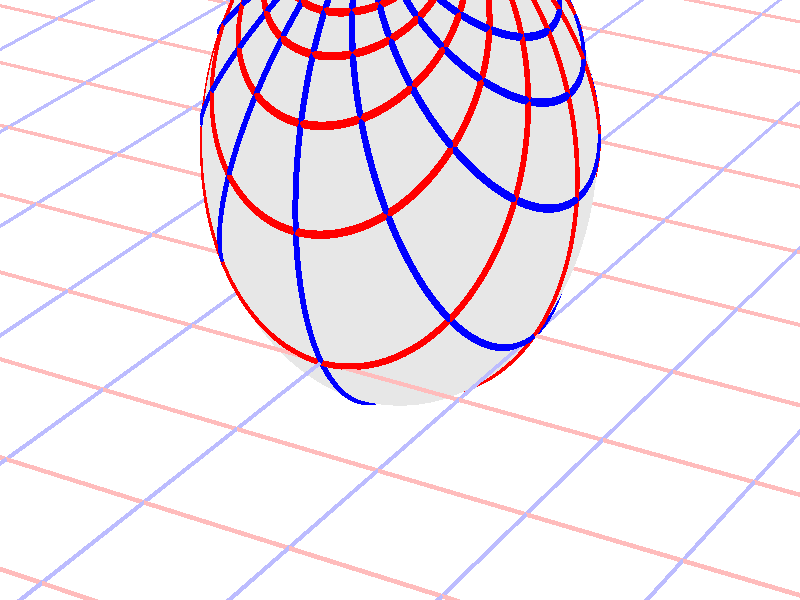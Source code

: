 #version 3.7;
global_settings{assumed_gamma 1.0}
camera{perspective location <16.275953626987476496879026, 9.396926207859083390872001, 6.840402866513374036117057> right <0.133333333333333331482962, -0.230940107675850353485814, -0.000000000000000000000000> up <-0.044429719908903583802662, -0.025651510749425152774217, 0.140953893117886280839102> direction <0.813797681349373802639491, 0.469846310392954158441370, 0.342020143325668712908083> sky <-0.296198132726023855010311, -0.171010071662834328698466, 0.939692620785908427905042> look_at <15.462155945638102139128023, 8.927079897466128954874875, 6.498382723187705600764730>}
light_source{<16.275953626987476496879026, 9.396926207859083390872001, 6.840402866513374036117057> rgb<1.0,1.0,1.0>}
background{rgb<1,1,1>}
union{object{sphere{<0.000000000000000000000000, 0.000000000000000000000000, 0.827288789900546994715569>,1.297846963973453782159595} pigment{rgbft<0.8,0.8,0.8,0.2,0.2>}}object{union{cylinder{<-50.000000000000000000000000, 50.000000000000000000000000, 0.000000000000000000000000>,<-50.000000000000000000000000, -50.000000000000000000000000, 0.000000000000000000000000>,0.010000000000000000208167}cylinder{<-49.000000000000000000000000, 50.000000000000000000000000, 0.000000000000000000000000>,<-49.000000000000000000000000, -50.000000000000000000000000, 0.000000000000000000000000>,0.010000000000000000208167}cylinder{<-48.000000000000000000000000, 50.000000000000000000000000, 0.000000000000000000000000>,<-48.000000000000000000000000, -50.000000000000000000000000, 0.000000000000000000000000>,0.010000000000000000208167}cylinder{<-47.000000000000000000000000, 50.000000000000000000000000, 0.000000000000000000000000>,<-47.000000000000000000000000, -50.000000000000000000000000, 0.000000000000000000000000>,0.010000000000000000208167}cylinder{<-46.000000000000000000000000, 50.000000000000000000000000, 0.000000000000000000000000>,<-46.000000000000000000000000, -50.000000000000000000000000, 0.000000000000000000000000>,0.010000000000000000208167}cylinder{<-45.000000000000000000000000, 50.000000000000000000000000, 0.000000000000000000000000>,<-45.000000000000000000000000, -50.000000000000000000000000, 0.000000000000000000000000>,0.010000000000000000208167}cylinder{<-44.000000000000000000000000, 50.000000000000000000000000, 0.000000000000000000000000>,<-44.000000000000000000000000, -50.000000000000000000000000, 0.000000000000000000000000>,0.010000000000000000208167}cylinder{<-43.000000000000000000000000, 50.000000000000000000000000, 0.000000000000000000000000>,<-43.000000000000000000000000, -50.000000000000000000000000, 0.000000000000000000000000>,0.010000000000000000208167}cylinder{<-42.000000000000000000000000, 50.000000000000000000000000, 0.000000000000000000000000>,<-42.000000000000000000000000, -50.000000000000000000000000, 0.000000000000000000000000>,0.010000000000000000208167}cylinder{<-41.000000000000000000000000, 50.000000000000000000000000, 0.000000000000000000000000>,<-41.000000000000000000000000, -50.000000000000000000000000, 0.000000000000000000000000>,0.010000000000000000208167}cylinder{<-40.000000000000000000000000, 50.000000000000000000000000, 0.000000000000000000000000>,<-40.000000000000000000000000, -50.000000000000000000000000, 0.000000000000000000000000>,0.010000000000000000208167}cylinder{<-39.000000000000000000000000, 50.000000000000000000000000, 0.000000000000000000000000>,<-39.000000000000000000000000, -50.000000000000000000000000, 0.000000000000000000000000>,0.010000000000000000208167}cylinder{<-38.000000000000000000000000, 50.000000000000000000000000, 0.000000000000000000000000>,<-38.000000000000000000000000, -50.000000000000000000000000, 0.000000000000000000000000>,0.010000000000000000208167}cylinder{<-37.000000000000000000000000, 50.000000000000000000000000, 0.000000000000000000000000>,<-37.000000000000000000000000, -50.000000000000000000000000, 0.000000000000000000000000>,0.010000000000000000208167}cylinder{<-36.000000000000000000000000, 50.000000000000000000000000, 0.000000000000000000000000>,<-36.000000000000000000000000, -50.000000000000000000000000, 0.000000000000000000000000>,0.010000000000000000208167}cylinder{<-35.000000000000000000000000, 50.000000000000000000000000, 0.000000000000000000000000>,<-35.000000000000000000000000, -50.000000000000000000000000, 0.000000000000000000000000>,0.010000000000000000208167}cylinder{<-34.000000000000000000000000, 50.000000000000000000000000, 0.000000000000000000000000>,<-34.000000000000000000000000, -50.000000000000000000000000, 0.000000000000000000000000>,0.010000000000000000208167}cylinder{<-33.000000000000000000000000, 50.000000000000000000000000, 0.000000000000000000000000>,<-33.000000000000000000000000, -50.000000000000000000000000, 0.000000000000000000000000>,0.010000000000000000208167}cylinder{<-32.000000000000000000000000, 50.000000000000000000000000, 0.000000000000000000000000>,<-32.000000000000000000000000, -50.000000000000000000000000, 0.000000000000000000000000>,0.010000000000000000208167}cylinder{<-31.000000000000000000000000, 50.000000000000000000000000, 0.000000000000000000000000>,<-31.000000000000000000000000, -50.000000000000000000000000, 0.000000000000000000000000>,0.010000000000000000208167}cylinder{<-30.000000000000000000000000, 50.000000000000000000000000, 0.000000000000000000000000>,<-30.000000000000000000000000, -50.000000000000000000000000, 0.000000000000000000000000>,0.010000000000000000208167}cylinder{<-29.000000000000000000000000, 50.000000000000000000000000, 0.000000000000000000000000>,<-29.000000000000000000000000, -50.000000000000000000000000, 0.000000000000000000000000>,0.010000000000000000208167}cylinder{<-28.000000000000000000000000, 50.000000000000000000000000, 0.000000000000000000000000>,<-28.000000000000000000000000, -50.000000000000000000000000, 0.000000000000000000000000>,0.010000000000000000208167}cylinder{<-27.000000000000000000000000, 50.000000000000000000000000, 0.000000000000000000000000>,<-27.000000000000000000000000, -50.000000000000000000000000, 0.000000000000000000000000>,0.010000000000000000208167}cylinder{<-26.000000000000000000000000, 50.000000000000000000000000, 0.000000000000000000000000>,<-26.000000000000000000000000, -50.000000000000000000000000, 0.000000000000000000000000>,0.010000000000000000208167}cylinder{<-25.000000000000000000000000, 50.000000000000000000000000, 0.000000000000000000000000>,<-25.000000000000000000000000, -50.000000000000000000000000, 0.000000000000000000000000>,0.010000000000000000208167}cylinder{<-24.000000000000000000000000, 50.000000000000000000000000, 0.000000000000000000000000>,<-24.000000000000000000000000, -50.000000000000000000000000, 0.000000000000000000000000>,0.010000000000000000208167}cylinder{<-23.000000000000000000000000, 50.000000000000000000000000, 0.000000000000000000000000>,<-23.000000000000000000000000, -50.000000000000000000000000, 0.000000000000000000000000>,0.010000000000000000208167}cylinder{<-22.000000000000000000000000, 50.000000000000000000000000, 0.000000000000000000000000>,<-22.000000000000000000000000, -50.000000000000000000000000, 0.000000000000000000000000>,0.010000000000000000208167}cylinder{<-21.000000000000000000000000, 50.000000000000000000000000, 0.000000000000000000000000>,<-21.000000000000000000000000, -50.000000000000000000000000, 0.000000000000000000000000>,0.010000000000000000208167}cylinder{<-20.000000000000000000000000, 50.000000000000000000000000, 0.000000000000000000000000>,<-20.000000000000000000000000, -50.000000000000000000000000, 0.000000000000000000000000>,0.010000000000000000208167}cylinder{<-19.000000000000000000000000, 50.000000000000000000000000, 0.000000000000000000000000>,<-19.000000000000000000000000, -50.000000000000000000000000, 0.000000000000000000000000>,0.010000000000000000208167}cylinder{<-18.000000000000000000000000, 50.000000000000000000000000, 0.000000000000000000000000>,<-18.000000000000000000000000, -50.000000000000000000000000, 0.000000000000000000000000>,0.010000000000000000208167}cylinder{<-17.000000000000000000000000, 50.000000000000000000000000, 0.000000000000000000000000>,<-17.000000000000000000000000, -50.000000000000000000000000, 0.000000000000000000000000>,0.010000000000000000208167}cylinder{<-16.000000000000000000000000, 50.000000000000000000000000, 0.000000000000000000000000>,<-16.000000000000000000000000, -50.000000000000000000000000, 0.000000000000000000000000>,0.010000000000000000208167}cylinder{<-15.000000000000000000000000, 50.000000000000000000000000, 0.000000000000000000000000>,<-15.000000000000000000000000, -50.000000000000000000000000, 0.000000000000000000000000>,0.010000000000000000208167}cylinder{<-14.000000000000000000000000, 50.000000000000000000000000, 0.000000000000000000000000>,<-14.000000000000000000000000, -50.000000000000000000000000, 0.000000000000000000000000>,0.010000000000000000208167}cylinder{<-13.000000000000000000000000, 50.000000000000000000000000, 0.000000000000000000000000>,<-13.000000000000000000000000, -50.000000000000000000000000, 0.000000000000000000000000>,0.010000000000000000208167}cylinder{<-12.000000000000000000000000, 50.000000000000000000000000, 0.000000000000000000000000>,<-12.000000000000000000000000, -50.000000000000000000000000, 0.000000000000000000000000>,0.010000000000000000208167}cylinder{<-11.000000000000000000000000, 50.000000000000000000000000, 0.000000000000000000000000>,<-11.000000000000000000000000, -50.000000000000000000000000, 0.000000000000000000000000>,0.010000000000000000208167}cylinder{<-10.000000000000000000000000, 50.000000000000000000000000, 0.000000000000000000000000>,<-10.000000000000000000000000, -50.000000000000000000000000, 0.000000000000000000000000>,0.010000000000000000208167}cylinder{<-9.000000000000000000000000, 50.000000000000000000000000, 0.000000000000000000000000>,<-9.000000000000000000000000, -50.000000000000000000000000, 0.000000000000000000000000>,0.010000000000000000208167}cylinder{<-8.000000000000000000000000, 50.000000000000000000000000, 0.000000000000000000000000>,<-8.000000000000000000000000, -50.000000000000000000000000, 0.000000000000000000000000>,0.010000000000000000208167}cylinder{<-7.000000000000000000000000, 50.000000000000000000000000, 0.000000000000000000000000>,<-7.000000000000000000000000, -50.000000000000000000000000, 0.000000000000000000000000>,0.010000000000000000208167}cylinder{<-6.000000000000000000000000, 50.000000000000000000000000, 0.000000000000000000000000>,<-6.000000000000000000000000, -50.000000000000000000000000, 0.000000000000000000000000>,0.010000000000000000208167}cylinder{<-5.000000000000000000000000, 50.000000000000000000000000, 0.000000000000000000000000>,<-5.000000000000000000000000, -50.000000000000000000000000, 0.000000000000000000000000>,0.010000000000000000208167}cylinder{<-4.000000000000000000000000, 50.000000000000000000000000, 0.000000000000000000000000>,<-4.000000000000000000000000, -50.000000000000000000000000, 0.000000000000000000000000>,0.010000000000000000208167}cylinder{<-3.000000000000000000000000, 50.000000000000000000000000, 0.000000000000000000000000>,<-3.000000000000000000000000, -50.000000000000000000000000, 0.000000000000000000000000>,0.010000000000000000208167}cylinder{<-2.000000000000000000000000, 50.000000000000000000000000, 0.000000000000000000000000>,<-2.000000000000000000000000, -50.000000000000000000000000, 0.000000000000000000000000>,0.010000000000000000208167}cylinder{<-1.000000000000000000000000, 50.000000000000000000000000, 0.000000000000000000000000>,<-1.000000000000000000000000, -50.000000000000000000000000, 0.000000000000000000000000>,0.010000000000000000208167}cylinder{<0.000000000000000000000000, 50.000000000000000000000000, 0.000000000000000000000000>,<0.000000000000000000000000, -50.000000000000000000000000, 0.000000000000000000000000>,0.010000000000000000208167}cylinder{<1.000000000000000000000000, 50.000000000000000000000000, 0.000000000000000000000000>,<1.000000000000000000000000, -50.000000000000000000000000, 0.000000000000000000000000>,0.010000000000000000208167}cylinder{<2.000000000000000000000000, 50.000000000000000000000000, 0.000000000000000000000000>,<2.000000000000000000000000, -50.000000000000000000000000, 0.000000000000000000000000>,0.010000000000000000208167}cylinder{<3.000000000000000000000000, 50.000000000000000000000000, 0.000000000000000000000000>,<3.000000000000000000000000, -50.000000000000000000000000, 0.000000000000000000000000>,0.010000000000000000208167}cylinder{<4.000000000000000000000000, 50.000000000000000000000000, 0.000000000000000000000000>,<4.000000000000000000000000, -50.000000000000000000000000, 0.000000000000000000000000>,0.010000000000000000208167}cylinder{<5.000000000000000000000000, 50.000000000000000000000000, 0.000000000000000000000000>,<5.000000000000000000000000, -50.000000000000000000000000, 0.000000000000000000000000>,0.010000000000000000208167}cylinder{<6.000000000000000000000000, 50.000000000000000000000000, 0.000000000000000000000000>,<6.000000000000000000000000, -50.000000000000000000000000, 0.000000000000000000000000>,0.010000000000000000208167}cylinder{<7.000000000000000000000000, 50.000000000000000000000000, 0.000000000000000000000000>,<7.000000000000000000000000, -50.000000000000000000000000, 0.000000000000000000000000>,0.010000000000000000208167}cylinder{<8.000000000000000000000000, 50.000000000000000000000000, 0.000000000000000000000000>,<8.000000000000000000000000, -50.000000000000000000000000, 0.000000000000000000000000>,0.010000000000000000208167}cylinder{<9.000000000000000000000000, 50.000000000000000000000000, 0.000000000000000000000000>,<9.000000000000000000000000, -50.000000000000000000000000, 0.000000000000000000000000>,0.010000000000000000208167}cylinder{<10.000000000000000000000000, 50.000000000000000000000000, 0.000000000000000000000000>,<10.000000000000000000000000, -50.000000000000000000000000, 0.000000000000000000000000>,0.010000000000000000208167}cylinder{<11.000000000000000000000000, 50.000000000000000000000000, 0.000000000000000000000000>,<11.000000000000000000000000, -50.000000000000000000000000, 0.000000000000000000000000>,0.010000000000000000208167}cylinder{<12.000000000000000000000000, 50.000000000000000000000000, 0.000000000000000000000000>,<12.000000000000000000000000, -50.000000000000000000000000, 0.000000000000000000000000>,0.010000000000000000208167}cylinder{<13.000000000000000000000000, 50.000000000000000000000000, 0.000000000000000000000000>,<13.000000000000000000000000, -50.000000000000000000000000, 0.000000000000000000000000>,0.010000000000000000208167}cylinder{<14.000000000000000000000000, 50.000000000000000000000000, 0.000000000000000000000000>,<14.000000000000000000000000, -50.000000000000000000000000, 0.000000000000000000000000>,0.010000000000000000208167}cylinder{<15.000000000000000000000000, 50.000000000000000000000000, 0.000000000000000000000000>,<15.000000000000000000000000, -50.000000000000000000000000, 0.000000000000000000000000>,0.010000000000000000208167}cylinder{<16.000000000000000000000000, 50.000000000000000000000000, 0.000000000000000000000000>,<16.000000000000000000000000, -50.000000000000000000000000, 0.000000000000000000000000>,0.010000000000000000208167}cylinder{<17.000000000000000000000000, 50.000000000000000000000000, 0.000000000000000000000000>,<17.000000000000000000000000, -50.000000000000000000000000, 0.000000000000000000000000>,0.010000000000000000208167}cylinder{<18.000000000000000000000000, 50.000000000000000000000000, 0.000000000000000000000000>,<18.000000000000000000000000, -50.000000000000000000000000, 0.000000000000000000000000>,0.010000000000000000208167}cylinder{<19.000000000000000000000000, 50.000000000000000000000000, 0.000000000000000000000000>,<19.000000000000000000000000, -50.000000000000000000000000, 0.000000000000000000000000>,0.010000000000000000208167}cylinder{<20.000000000000000000000000, 50.000000000000000000000000, 0.000000000000000000000000>,<20.000000000000000000000000, -50.000000000000000000000000, 0.000000000000000000000000>,0.010000000000000000208167}cylinder{<21.000000000000000000000000, 50.000000000000000000000000, 0.000000000000000000000000>,<21.000000000000000000000000, -50.000000000000000000000000, 0.000000000000000000000000>,0.010000000000000000208167}cylinder{<22.000000000000000000000000, 50.000000000000000000000000, 0.000000000000000000000000>,<22.000000000000000000000000, -50.000000000000000000000000, 0.000000000000000000000000>,0.010000000000000000208167}cylinder{<23.000000000000000000000000, 50.000000000000000000000000, 0.000000000000000000000000>,<23.000000000000000000000000, -50.000000000000000000000000, 0.000000000000000000000000>,0.010000000000000000208167}cylinder{<24.000000000000000000000000, 50.000000000000000000000000, 0.000000000000000000000000>,<24.000000000000000000000000, -50.000000000000000000000000, 0.000000000000000000000000>,0.010000000000000000208167}cylinder{<25.000000000000000000000000, 50.000000000000000000000000, 0.000000000000000000000000>,<25.000000000000000000000000, -50.000000000000000000000000, 0.000000000000000000000000>,0.010000000000000000208167}cylinder{<26.000000000000000000000000, 50.000000000000000000000000, 0.000000000000000000000000>,<26.000000000000000000000000, -50.000000000000000000000000, 0.000000000000000000000000>,0.010000000000000000208167}cylinder{<27.000000000000000000000000, 50.000000000000000000000000, 0.000000000000000000000000>,<27.000000000000000000000000, -50.000000000000000000000000, 0.000000000000000000000000>,0.010000000000000000208167}cylinder{<28.000000000000000000000000, 50.000000000000000000000000, 0.000000000000000000000000>,<28.000000000000000000000000, -50.000000000000000000000000, 0.000000000000000000000000>,0.010000000000000000208167}cylinder{<29.000000000000000000000000, 50.000000000000000000000000, 0.000000000000000000000000>,<29.000000000000000000000000, -50.000000000000000000000000, 0.000000000000000000000000>,0.010000000000000000208167}cylinder{<30.000000000000000000000000, 50.000000000000000000000000, 0.000000000000000000000000>,<30.000000000000000000000000, -50.000000000000000000000000, 0.000000000000000000000000>,0.010000000000000000208167}cylinder{<31.000000000000000000000000, 50.000000000000000000000000, 0.000000000000000000000000>,<31.000000000000000000000000, -50.000000000000000000000000, 0.000000000000000000000000>,0.010000000000000000208167}cylinder{<32.000000000000000000000000, 50.000000000000000000000000, 0.000000000000000000000000>,<32.000000000000000000000000, -50.000000000000000000000000, 0.000000000000000000000000>,0.010000000000000000208167}cylinder{<33.000000000000000000000000, 50.000000000000000000000000, 0.000000000000000000000000>,<33.000000000000000000000000, -50.000000000000000000000000, 0.000000000000000000000000>,0.010000000000000000208167}cylinder{<34.000000000000000000000000, 50.000000000000000000000000, 0.000000000000000000000000>,<34.000000000000000000000000, -50.000000000000000000000000, 0.000000000000000000000000>,0.010000000000000000208167}cylinder{<35.000000000000000000000000, 50.000000000000000000000000, 0.000000000000000000000000>,<35.000000000000000000000000, -50.000000000000000000000000, 0.000000000000000000000000>,0.010000000000000000208167}cylinder{<36.000000000000000000000000, 50.000000000000000000000000, 0.000000000000000000000000>,<36.000000000000000000000000, -50.000000000000000000000000, 0.000000000000000000000000>,0.010000000000000000208167}cylinder{<37.000000000000000000000000, 50.000000000000000000000000, 0.000000000000000000000000>,<37.000000000000000000000000, -50.000000000000000000000000, 0.000000000000000000000000>,0.010000000000000000208167}cylinder{<38.000000000000000000000000, 50.000000000000000000000000, 0.000000000000000000000000>,<38.000000000000000000000000, -50.000000000000000000000000, 0.000000000000000000000000>,0.010000000000000000208167}cylinder{<39.000000000000000000000000, 50.000000000000000000000000, 0.000000000000000000000000>,<39.000000000000000000000000, -50.000000000000000000000000, 0.000000000000000000000000>,0.010000000000000000208167}cylinder{<40.000000000000000000000000, 50.000000000000000000000000, 0.000000000000000000000000>,<40.000000000000000000000000, -50.000000000000000000000000, 0.000000000000000000000000>,0.010000000000000000208167}cylinder{<41.000000000000000000000000, 50.000000000000000000000000, 0.000000000000000000000000>,<41.000000000000000000000000, -50.000000000000000000000000, 0.000000000000000000000000>,0.010000000000000000208167}cylinder{<42.000000000000000000000000, 50.000000000000000000000000, 0.000000000000000000000000>,<42.000000000000000000000000, -50.000000000000000000000000, 0.000000000000000000000000>,0.010000000000000000208167}cylinder{<43.000000000000000000000000, 50.000000000000000000000000, 0.000000000000000000000000>,<43.000000000000000000000000, -50.000000000000000000000000, 0.000000000000000000000000>,0.010000000000000000208167}cylinder{<44.000000000000000000000000, 50.000000000000000000000000, 0.000000000000000000000000>,<44.000000000000000000000000, -50.000000000000000000000000, 0.000000000000000000000000>,0.010000000000000000208167}cylinder{<45.000000000000000000000000, 50.000000000000000000000000, 0.000000000000000000000000>,<45.000000000000000000000000, -50.000000000000000000000000, 0.000000000000000000000000>,0.010000000000000000208167}cylinder{<46.000000000000000000000000, 50.000000000000000000000000, 0.000000000000000000000000>,<46.000000000000000000000000, -50.000000000000000000000000, 0.000000000000000000000000>,0.010000000000000000208167}cylinder{<47.000000000000000000000000, 50.000000000000000000000000, 0.000000000000000000000000>,<47.000000000000000000000000, -50.000000000000000000000000, 0.000000000000000000000000>,0.010000000000000000208167}cylinder{<48.000000000000000000000000, 50.000000000000000000000000, 0.000000000000000000000000>,<48.000000000000000000000000, -50.000000000000000000000000, 0.000000000000000000000000>,0.010000000000000000208167}cylinder{<49.000000000000000000000000, 50.000000000000000000000000, 0.000000000000000000000000>,<49.000000000000000000000000, -50.000000000000000000000000, 0.000000000000000000000000>,0.010000000000000000208167}cylinder{<50.000000000000000000000000, 50.000000000000000000000000, 0.000000000000000000000000>,<50.000000000000000000000000, -50.000000000000000000000000, 0.000000000000000000000000>,0.010000000000000000208167}} pigment{rgb<1.0,0.5,0.5>}}object{union{cylinder{<50.000000000000000000000000, -50.000000000000000000000000, 0.000000000000000000000000>,<-50.000000000000000000000000, -50.000000000000000000000000, 0.000000000000000000000000>,0.010000000000000000208167}cylinder{<50.000000000000000000000000, -49.000000000000000000000000, 0.000000000000000000000000>,<-50.000000000000000000000000, -49.000000000000000000000000, 0.000000000000000000000000>,0.010000000000000000208167}cylinder{<50.000000000000000000000000, -48.000000000000000000000000, 0.000000000000000000000000>,<-50.000000000000000000000000, -48.000000000000000000000000, 0.000000000000000000000000>,0.010000000000000000208167}cylinder{<50.000000000000000000000000, -47.000000000000000000000000, 0.000000000000000000000000>,<-50.000000000000000000000000, -47.000000000000000000000000, 0.000000000000000000000000>,0.010000000000000000208167}cylinder{<50.000000000000000000000000, -46.000000000000000000000000, 0.000000000000000000000000>,<-50.000000000000000000000000, -46.000000000000000000000000, 0.000000000000000000000000>,0.010000000000000000208167}cylinder{<50.000000000000000000000000, -45.000000000000000000000000, 0.000000000000000000000000>,<-50.000000000000000000000000, -45.000000000000000000000000, 0.000000000000000000000000>,0.010000000000000000208167}cylinder{<50.000000000000000000000000, -44.000000000000000000000000, 0.000000000000000000000000>,<-50.000000000000000000000000, -44.000000000000000000000000, 0.000000000000000000000000>,0.010000000000000000208167}cylinder{<50.000000000000000000000000, -43.000000000000000000000000, 0.000000000000000000000000>,<-50.000000000000000000000000, -43.000000000000000000000000, 0.000000000000000000000000>,0.010000000000000000208167}cylinder{<50.000000000000000000000000, -42.000000000000000000000000, 0.000000000000000000000000>,<-50.000000000000000000000000, -42.000000000000000000000000, 0.000000000000000000000000>,0.010000000000000000208167}cylinder{<50.000000000000000000000000, -41.000000000000000000000000, 0.000000000000000000000000>,<-50.000000000000000000000000, -41.000000000000000000000000, 0.000000000000000000000000>,0.010000000000000000208167}cylinder{<50.000000000000000000000000, -40.000000000000000000000000, 0.000000000000000000000000>,<-50.000000000000000000000000, -40.000000000000000000000000, 0.000000000000000000000000>,0.010000000000000000208167}cylinder{<50.000000000000000000000000, -39.000000000000000000000000, 0.000000000000000000000000>,<-50.000000000000000000000000, -39.000000000000000000000000, 0.000000000000000000000000>,0.010000000000000000208167}cylinder{<50.000000000000000000000000, -38.000000000000000000000000, 0.000000000000000000000000>,<-50.000000000000000000000000, -38.000000000000000000000000, 0.000000000000000000000000>,0.010000000000000000208167}cylinder{<50.000000000000000000000000, -37.000000000000000000000000, 0.000000000000000000000000>,<-50.000000000000000000000000, -37.000000000000000000000000, 0.000000000000000000000000>,0.010000000000000000208167}cylinder{<50.000000000000000000000000, -36.000000000000000000000000, 0.000000000000000000000000>,<-50.000000000000000000000000, -36.000000000000000000000000, 0.000000000000000000000000>,0.010000000000000000208167}cylinder{<50.000000000000000000000000, -35.000000000000000000000000, 0.000000000000000000000000>,<-50.000000000000000000000000, -35.000000000000000000000000, 0.000000000000000000000000>,0.010000000000000000208167}cylinder{<50.000000000000000000000000, -34.000000000000000000000000, 0.000000000000000000000000>,<-50.000000000000000000000000, -34.000000000000000000000000, 0.000000000000000000000000>,0.010000000000000000208167}cylinder{<50.000000000000000000000000, -33.000000000000000000000000, 0.000000000000000000000000>,<-50.000000000000000000000000, -33.000000000000000000000000, 0.000000000000000000000000>,0.010000000000000000208167}cylinder{<50.000000000000000000000000, -32.000000000000000000000000, 0.000000000000000000000000>,<-50.000000000000000000000000, -32.000000000000000000000000, 0.000000000000000000000000>,0.010000000000000000208167}cylinder{<50.000000000000000000000000, -31.000000000000000000000000, 0.000000000000000000000000>,<-50.000000000000000000000000, -31.000000000000000000000000, 0.000000000000000000000000>,0.010000000000000000208167}cylinder{<50.000000000000000000000000, -30.000000000000000000000000, 0.000000000000000000000000>,<-50.000000000000000000000000, -30.000000000000000000000000, 0.000000000000000000000000>,0.010000000000000000208167}cylinder{<50.000000000000000000000000, -29.000000000000000000000000, 0.000000000000000000000000>,<-50.000000000000000000000000, -29.000000000000000000000000, 0.000000000000000000000000>,0.010000000000000000208167}cylinder{<50.000000000000000000000000, -28.000000000000000000000000, 0.000000000000000000000000>,<-50.000000000000000000000000, -28.000000000000000000000000, 0.000000000000000000000000>,0.010000000000000000208167}cylinder{<50.000000000000000000000000, -27.000000000000000000000000, 0.000000000000000000000000>,<-50.000000000000000000000000, -27.000000000000000000000000, 0.000000000000000000000000>,0.010000000000000000208167}cylinder{<50.000000000000000000000000, -26.000000000000000000000000, 0.000000000000000000000000>,<-50.000000000000000000000000, -26.000000000000000000000000, 0.000000000000000000000000>,0.010000000000000000208167}cylinder{<50.000000000000000000000000, -25.000000000000000000000000, 0.000000000000000000000000>,<-50.000000000000000000000000, -25.000000000000000000000000, 0.000000000000000000000000>,0.010000000000000000208167}cylinder{<50.000000000000000000000000, -24.000000000000000000000000, 0.000000000000000000000000>,<-50.000000000000000000000000, -24.000000000000000000000000, 0.000000000000000000000000>,0.010000000000000000208167}cylinder{<50.000000000000000000000000, -23.000000000000000000000000, 0.000000000000000000000000>,<-50.000000000000000000000000, -23.000000000000000000000000, 0.000000000000000000000000>,0.010000000000000000208167}cylinder{<50.000000000000000000000000, -22.000000000000000000000000, 0.000000000000000000000000>,<-50.000000000000000000000000, -22.000000000000000000000000, 0.000000000000000000000000>,0.010000000000000000208167}cylinder{<50.000000000000000000000000, -21.000000000000000000000000, 0.000000000000000000000000>,<-50.000000000000000000000000, -21.000000000000000000000000, 0.000000000000000000000000>,0.010000000000000000208167}cylinder{<50.000000000000000000000000, -20.000000000000000000000000, 0.000000000000000000000000>,<-50.000000000000000000000000, -20.000000000000000000000000, 0.000000000000000000000000>,0.010000000000000000208167}cylinder{<50.000000000000000000000000, -19.000000000000000000000000, 0.000000000000000000000000>,<-50.000000000000000000000000, -19.000000000000000000000000, 0.000000000000000000000000>,0.010000000000000000208167}cylinder{<50.000000000000000000000000, -18.000000000000000000000000, 0.000000000000000000000000>,<-50.000000000000000000000000, -18.000000000000000000000000, 0.000000000000000000000000>,0.010000000000000000208167}cylinder{<50.000000000000000000000000, -17.000000000000000000000000, 0.000000000000000000000000>,<-50.000000000000000000000000, -17.000000000000000000000000, 0.000000000000000000000000>,0.010000000000000000208167}cylinder{<50.000000000000000000000000, -16.000000000000000000000000, 0.000000000000000000000000>,<-50.000000000000000000000000, -16.000000000000000000000000, 0.000000000000000000000000>,0.010000000000000000208167}cylinder{<50.000000000000000000000000, -15.000000000000000000000000, 0.000000000000000000000000>,<-50.000000000000000000000000, -15.000000000000000000000000, 0.000000000000000000000000>,0.010000000000000000208167}cylinder{<50.000000000000000000000000, -14.000000000000000000000000, 0.000000000000000000000000>,<-50.000000000000000000000000, -14.000000000000000000000000, 0.000000000000000000000000>,0.010000000000000000208167}cylinder{<50.000000000000000000000000, -13.000000000000000000000000, 0.000000000000000000000000>,<-50.000000000000000000000000, -13.000000000000000000000000, 0.000000000000000000000000>,0.010000000000000000208167}cylinder{<50.000000000000000000000000, -12.000000000000000000000000, 0.000000000000000000000000>,<-50.000000000000000000000000, -12.000000000000000000000000, 0.000000000000000000000000>,0.010000000000000000208167}cylinder{<50.000000000000000000000000, -11.000000000000000000000000, 0.000000000000000000000000>,<-50.000000000000000000000000, -11.000000000000000000000000, 0.000000000000000000000000>,0.010000000000000000208167}cylinder{<50.000000000000000000000000, -10.000000000000000000000000, 0.000000000000000000000000>,<-50.000000000000000000000000, -10.000000000000000000000000, 0.000000000000000000000000>,0.010000000000000000208167}cylinder{<50.000000000000000000000000, -9.000000000000000000000000, 0.000000000000000000000000>,<-50.000000000000000000000000, -9.000000000000000000000000, 0.000000000000000000000000>,0.010000000000000000208167}cylinder{<50.000000000000000000000000, -8.000000000000000000000000, 0.000000000000000000000000>,<-50.000000000000000000000000, -8.000000000000000000000000, 0.000000000000000000000000>,0.010000000000000000208167}cylinder{<50.000000000000000000000000, -7.000000000000000000000000, 0.000000000000000000000000>,<-50.000000000000000000000000, -7.000000000000000000000000, 0.000000000000000000000000>,0.010000000000000000208167}cylinder{<50.000000000000000000000000, -6.000000000000000000000000, 0.000000000000000000000000>,<-50.000000000000000000000000, -6.000000000000000000000000, 0.000000000000000000000000>,0.010000000000000000208167}cylinder{<50.000000000000000000000000, -5.000000000000000000000000, 0.000000000000000000000000>,<-50.000000000000000000000000, -5.000000000000000000000000, 0.000000000000000000000000>,0.010000000000000000208167}cylinder{<50.000000000000000000000000, -4.000000000000000000000000, 0.000000000000000000000000>,<-50.000000000000000000000000, -4.000000000000000000000000, 0.000000000000000000000000>,0.010000000000000000208167}cylinder{<50.000000000000000000000000, -3.000000000000000000000000, 0.000000000000000000000000>,<-50.000000000000000000000000, -3.000000000000000000000000, 0.000000000000000000000000>,0.010000000000000000208167}cylinder{<50.000000000000000000000000, -2.000000000000000000000000, 0.000000000000000000000000>,<-50.000000000000000000000000, -2.000000000000000000000000, 0.000000000000000000000000>,0.010000000000000000208167}cylinder{<50.000000000000000000000000, -1.000000000000000000000000, 0.000000000000000000000000>,<-50.000000000000000000000000, -1.000000000000000000000000, 0.000000000000000000000000>,0.010000000000000000208167}cylinder{<50.000000000000000000000000, 0.000000000000000000000000, 0.000000000000000000000000>,<-50.000000000000000000000000, 0.000000000000000000000000, 0.000000000000000000000000>,0.010000000000000000208167}cylinder{<50.000000000000000000000000, 1.000000000000000000000000, 0.000000000000000000000000>,<-50.000000000000000000000000, 1.000000000000000000000000, 0.000000000000000000000000>,0.010000000000000000208167}cylinder{<50.000000000000000000000000, 2.000000000000000000000000, 0.000000000000000000000000>,<-50.000000000000000000000000, 2.000000000000000000000000, 0.000000000000000000000000>,0.010000000000000000208167}cylinder{<50.000000000000000000000000, 3.000000000000000000000000, 0.000000000000000000000000>,<-50.000000000000000000000000, 3.000000000000000000000000, 0.000000000000000000000000>,0.010000000000000000208167}cylinder{<50.000000000000000000000000, 4.000000000000000000000000, 0.000000000000000000000000>,<-50.000000000000000000000000, 4.000000000000000000000000, 0.000000000000000000000000>,0.010000000000000000208167}cylinder{<50.000000000000000000000000, 5.000000000000000000000000, 0.000000000000000000000000>,<-50.000000000000000000000000, 5.000000000000000000000000, 0.000000000000000000000000>,0.010000000000000000208167}cylinder{<50.000000000000000000000000, 6.000000000000000000000000, 0.000000000000000000000000>,<-50.000000000000000000000000, 6.000000000000000000000000, 0.000000000000000000000000>,0.010000000000000000208167}cylinder{<50.000000000000000000000000, 7.000000000000000000000000, 0.000000000000000000000000>,<-50.000000000000000000000000, 7.000000000000000000000000, 0.000000000000000000000000>,0.010000000000000000208167}cylinder{<50.000000000000000000000000, 8.000000000000000000000000, 0.000000000000000000000000>,<-50.000000000000000000000000, 8.000000000000000000000000, 0.000000000000000000000000>,0.010000000000000000208167}cylinder{<50.000000000000000000000000, 9.000000000000000000000000, 0.000000000000000000000000>,<-50.000000000000000000000000, 9.000000000000000000000000, 0.000000000000000000000000>,0.010000000000000000208167}cylinder{<50.000000000000000000000000, 10.000000000000000000000000, 0.000000000000000000000000>,<-50.000000000000000000000000, 10.000000000000000000000000, 0.000000000000000000000000>,0.010000000000000000208167}cylinder{<50.000000000000000000000000, 11.000000000000000000000000, 0.000000000000000000000000>,<-50.000000000000000000000000, 11.000000000000000000000000, 0.000000000000000000000000>,0.010000000000000000208167}cylinder{<50.000000000000000000000000, 12.000000000000000000000000, 0.000000000000000000000000>,<-50.000000000000000000000000, 12.000000000000000000000000, 0.000000000000000000000000>,0.010000000000000000208167}cylinder{<50.000000000000000000000000, 13.000000000000000000000000, 0.000000000000000000000000>,<-50.000000000000000000000000, 13.000000000000000000000000, 0.000000000000000000000000>,0.010000000000000000208167}cylinder{<50.000000000000000000000000, 14.000000000000000000000000, 0.000000000000000000000000>,<-50.000000000000000000000000, 14.000000000000000000000000, 0.000000000000000000000000>,0.010000000000000000208167}cylinder{<50.000000000000000000000000, 15.000000000000000000000000, 0.000000000000000000000000>,<-50.000000000000000000000000, 15.000000000000000000000000, 0.000000000000000000000000>,0.010000000000000000208167}cylinder{<50.000000000000000000000000, 16.000000000000000000000000, 0.000000000000000000000000>,<-50.000000000000000000000000, 16.000000000000000000000000, 0.000000000000000000000000>,0.010000000000000000208167}cylinder{<50.000000000000000000000000, 17.000000000000000000000000, 0.000000000000000000000000>,<-50.000000000000000000000000, 17.000000000000000000000000, 0.000000000000000000000000>,0.010000000000000000208167}cylinder{<50.000000000000000000000000, 18.000000000000000000000000, 0.000000000000000000000000>,<-50.000000000000000000000000, 18.000000000000000000000000, 0.000000000000000000000000>,0.010000000000000000208167}cylinder{<50.000000000000000000000000, 19.000000000000000000000000, 0.000000000000000000000000>,<-50.000000000000000000000000, 19.000000000000000000000000, 0.000000000000000000000000>,0.010000000000000000208167}cylinder{<50.000000000000000000000000, 20.000000000000000000000000, 0.000000000000000000000000>,<-50.000000000000000000000000, 20.000000000000000000000000, 0.000000000000000000000000>,0.010000000000000000208167}cylinder{<50.000000000000000000000000, 21.000000000000000000000000, 0.000000000000000000000000>,<-50.000000000000000000000000, 21.000000000000000000000000, 0.000000000000000000000000>,0.010000000000000000208167}cylinder{<50.000000000000000000000000, 22.000000000000000000000000, 0.000000000000000000000000>,<-50.000000000000000000000000, 22.000000000000000000000000, 0.000000000000000000000000>,0.010000000000000000208167}cylinder{<50.000000000000000000000000, 23.000000000000000000000000, 0.000000000000000000000000>,<-50.000000000000000000000000, 23.000000000000000000000000, 0.000000000000000000000000>,0.010000000000000000208167}cylinder{<50.000000000000000000000000, 24.000000000000000000000000, 0.000000000000000000000000>,<-50.000000000000000000000000, 24.000000000000000000000000, 0.000000000000000000000000>,0.010000000000000000208167}cylinder{<50.000000000000000000000000, 25.000000000000000000000000, 0.000000000000000000000000>,<-50.000000000000000000000000, 25.000000000000000000000000, 0.000000000000000000000000>,0.010000000000000000208167}cylinder{<50.000000000000000000000000, 26.000000000000000000000000, 0.000000000000000000000000>,<-50.000000000000000000000000, 26.000000000000000000000000, 0.000000000000000000000000>,0.010000000000000000208167}cylinder{<50.000000000000000000000000, 27.000000000000000000000000, 0.000000000000000000000000>,<-50.000000000000000000000000, 27.000000000000000000000000, 0.000000000000000000000000>,0.010000000000000000208167}cylinder{<50.000000000000000000000000, 28.000000000000000000000000, 0.000000000000000000000000>,<-50.000000000000000000000000, 28.000000000000000000000000, 0.000000000000000000000000>,0.010000000000000000208167}cylinder{<50.000000000000000000000000, 29.000000000000000000000000, 0.000000000000000000000000>,<-50.000000000000000000000000, 29.000000000000000000000000, 0.000000000000000000000000>,0.010000000000000000208167}cylinder{<50.000000000000000000000000, 30.000000000000000000000000, 0.000000000000000000000000>,<-50.000000000000000000000000, 30.000000000000000000000000, 0.000000000000000000000000>,0.010000000000000000208167}cylinder{<50.000000000000000000000000, 31.000000000000000000000000, 0.000000000000000000000000>,<-50.000000000000000000000000, 31.000000000000000000000000, 0.000000000000000000000000>,0.010000000000000000208167}cylinder{<50.000000000000000000000000, 32.000000000000000000000000, 0.000000000000000000000000>,<-50.000000000000000000000000, 32.000000000000000000000000, 0.000000000000000000000000>,0.010000000000000000208167}cylinder{<50.000000000000000000000000, 33.000000000000000000000000, 0.000000000000000000000000>,<-50.000000000000000000000000, 33.000000000000000000000000, 0.000000000000000000000000>,0.010000000000000000208167}cylinder{<50.000000000000000000000000, 34.000000000000000000000000, 0.000000000000000000000000>,<-50.000000000000000000000000, 34.000000000000000000000000, 0.000000000000000000000000>,0.010000000000000000208167}cylinder{<50.000000000000000000000000, 35.000000000000000000000000, 0.000000000000000000000000>,<-50.000000000000000000000000, 35.000000000000000000000000, 0.000000000000000000000000>,0.010000000000000000208167}cylinder{<50.000000000000000000000000, 36.000000000000000000000000, 0.000000000000000000000000>,<-50.000000000000000000000000, 36.000000000000000000000000, 0.000000000000000000000000>,0.010000000000000000208167}cylinder{<50.000000000000000000000000, 37.000000000000000000000000, 0.000000000000000000000000>,<-50.000000000000000000000000, 37.000000000000000000000000, 0.000000000000000000000000>,0.010000000000000000208167}cylinder{<50.000000000000000000000000, 38.000000000000000000000000, 0.000000000000000000000000>,<-50.000000000000000000000000, 38.000000000000000000000000, 0.000000000000000000000000>,0.010000000000000000208167}cylinder{<50.000000000000000000000000, 39.000000000000000000000000, 0.000000000000000000000000>,<-50.000000000000000000000000, 39.000000000000000000000000, 0.000000000000000000000000>,0.010000000000000000208167}cylinder{<50.000000000000000000000000, 40.000000000000000000000000, 0.000000000000000000000000>,<-50.000000000000000000000000, 40.000000000000000000000000, 0.000000000000000000000000>,0.010000000000000000208167}cylinder{<50.000000000000000000000000, 41.000000000000000000000000, 0.000000000000000000000000>,<-50.000000000000000000000000, 41.000000000000000000000000, 0.000000000000000000000000>,0.010000000000000000208167}cylinder{<50.000000000000000000000000, 42.000000000000000000000000, 0.000000000000000000000000>,<-50.000000000000000000000000, 42.000000000000000000000000, 0.000000000000000000000000>,0.010000000000000000208167}cylinder{<50.000000000000000000000000, 43.000000000000000000000000, 0.000000000000000000000000>,<-50.000000000000000000000000, 43.000000000000000000000000, 0.000000000000000000000000>,0.010000000000000000208167}cylinder{<50.000000000000000000000000, 44.000000000000000000000000, 0.000000000000000000000000>,<-50.000000000000000000000000, 44.000000000000000000000000, 0.000000000000000000000000>,0.010000000000000000208167}cylinder{<50.000000000000000000000000, 45.000000000000000000000000, 0.000000000000000000000000>,<-50.000000000000000000000000, 45.000000000000000000000000, 0.000000000000000000000000>,0.010000000000000000208167}cylinder{<50.000000000000000000000000, 46.000000000000000000000000, 0.000000000000000000000000>,<-50.000000000000000000000000, 46.000000000000000000000000, 0.000000000000000000000000>,0.010000000000000000208167}cylinder{<50.000000000000000000000000, 47.000000000000000000000000, 0.000000000000000000000000>,<-50.000000000000000000000000, 47.000000000000000000000000, 0.000000000000000000000000>,0.010000000000000000208167}cylinder{<50.000000000000000000000000, 48.000000000000000000000000, 0.000000000000000000000000>,<-50.000000000000000000000000, 48.000000000000000000000000, 0.000000000000000000000000>,0.010000000000000000208167}cylinder{<50.000000000000000000000000, 49.000000000000000000000000, 0.000000000000000000000000>,<-50.000000000000000000000000, 49.000000000000000000000000, 0.000000000000000000000000>,0.010000000000000000208167}cylinder{<50.000000000000000000000000, 50.000000000000000000000000, 0.000000000000000000000000>,<-50.000000000000000000000000, 50.000000000000000000000000, 0.000000000000000000000000>,0.010000000000000000208167}} pigment{rgb<0.5,0.5,1.0>}}sphere{<0.000000000000000000000000, 0.000000000000000000000000, 2.125135753874000776875164>,0.050000000000000002775558}object{union{object{torus{0.055112262563368000223285,0.020000000000000000416334} matrix <0.999097981530560397267493, -0.000000000000000000000000, 0.042464376853546120793581, 0.042464376853546120793581, 0.000000000000000000000000, -0.999097981530560397267493, 0.000000000000000000000000, 1.000000000000000000000000, 0.000000000000000000000000, -0.055062550284674910416882, 0.000000000000000000000000, 2.122795445988513662882724>}object{torus{0.056234912066020228960106,0.020000000000000000416334} matrix <0.999060841145483768954705, -0.000000000000000000000000, 0.043329385983170716489798, 0.043329385983170716489798, 0.000000000000000000000000, -0.999060841145483768954705, 0.000000000000000000000000, 1.000000000000000000000000, 0.000000000000000000000000, -0.056182098550260482772156, 0.000000000000000000000000, 2.122699129662098727067132>}object{torus{0.057404204126027501275953,0.020000000000000000416334} matrix <0.999021359928473184908171, -0.000000000000000000000000, 0.044230333558140072502951, 0.044230333558140072502951, 0.000000000000000000000000, -0.999021359928473184908171, 0.000000000000000000000000, 1.000000000000000000000000, 0.000000000000000000000000, -0.057348026071629226718684, 0.000000000000000000000000, 2.122596746777792642291161>}object{torus{0.058623104143305362900840,0.020000000000000000416334} matrix <0.998979337059699656897749, -0.000000000000000000000000, 0.045169504400239916808157, 0.045169504400239916808157, 0.000000000000000000000000, -0.998979337059699656897749, 0.000000000000000000000000, 1.000000000000000000000000, 0.000000000000000000000000, -0.058563269713476362454685, 0.000000000000000000000000, 2.122487777313891932351453>}object{torus{0.059894834059537799264561,0.020000000000000000416334} matrix <0.998934549723514919605805, -0.000000000000000000000000, 0.046149381021618196552225, 0.046149381021618196552225, 0.000000000000000000000000, -0.998934549723514919605805, 0.000000000000000000000000, 1.000000000000000000000000, 0.000000000000000000000000, -0.059831019091931773867810, 0.000000000000000000000000, 2.122371644354937636478553>}object{torus{0.061222900682128211791166,0.020000000000000000416334} matrix <0.998886750153006763852659, -0.000000000000000000000000, 0.047172665482933751057715, 0.047172665482933751057715, 0.000000000000000000000000, -0.998886750153006763852659, 0.000000000000000000000000, 1.000000000000000000000000, 0.000000000000000000000000, -0.061154744297281252163323, 0.000000000000000000000000, 2.122247706459678529000712>}object{torus{0.062611127840619798523569,0.020000000000000000416334} matrix <0.998835662209008767753460, -0.000000000000000000000000, 0.048242304044182150735143, 0.048242304044182150735143, 0.000000000000000000000000, -0.998835662209008767753460, 0.000000000000000000000000, 1.000000000000000000000000, 0.000000000000000000000000, -0.062538227338310464764604, 0.000000000000000000000000, 2.122115248807817877718662>}object{torus{0.064063692993620705018465,0.020000000000000000416334} matrix <0.998780977386953372487710, -0.000000000000000000000000, 0.049361515474732199637575, 0.049361515474732199637575, 0.000000000000000000000000, -0.998780977386953372487710, 0.000000000000000000000000, 1.000000000000000000000000, 0.000000000000000000000000, -0.063985597903210067460833, 0.000000000000000000000000, 2.121973472901288459979696>}object{torus{0.065585169021807013245429,0.020000000000000000416334} matrix <0.998722350161749150565527, -0.000000000000000000000000, 0.050533823201818435510990, 0.050533823201818435510990, 0.000000000000000000000000, -0.998722350161749150565527, 0.000000000000000000000000, 1.000000000000000000000000, 0.000000000000000000000000, -0.065501374141294116393297, 0.000000000000000000000000, 2.121821484537798951919285>}object{torus{0.067180572083063438970640,0.020000000000000000416334} matrix <0.998659392527682654439047, -0.000000000000000000000000, 0.051763092220616452321380, 0.051763092220616452321380, 0.000000000000000000000000, -0.998659392527682654439047, 0.000000000000000000000000, 1.000000000000000000000000, 0.000000000000000000000000, -0.067090509306131682065732, 0.000000000000000000000000, 2.121658279725917140012825>}object{torus{0.068855416579000697230306,0.020000000000000000416334} matrix <0.998591667580492892142274, -0.000000000000000000000000, 0.053053571404859431459577, 0.053053571404859431459577, 0.000000000000000000000000, -0.998591667580492892142274, 0.000000000000000000000000, 1.000000000000000000000000, 0.000000000000000000000000, -0.068758445263631312593944, 0.000000000000000000000000, 2.121482728113796234481470>}object{torus{0.070615778496935358021780,0.020000000000000000416334} matrix <0.998518681934994600801758, -0.000000000000000000000000, 0.054409942352491635908507, 0.054409942352491635908507, 0.000000000000000000000000, -0.998518681934994600801758, 0.000000000000000000000000, 1.000000000000000000000000, 0.000000000000000000000000, -0.070511174068539739234751, 0.000000000000000000000000, 2.121293553436363943376364>}object{torus{0.072468368649859976615701,0.020000000000000000416334} matrix <0.998439876739909526470740, -0.000000000000000000000000, 0.055837375794307045340226, 0.055837375794307045340226, 0.000000000000000000000000, -0.998439876739909526470740, 0.000000000000000000000000, 1.000000000000000000000000, 0.000000000000000000000000, -0.072355309062316922052993, 0.000000000000000000000000, 2.121089310340641631569270>}object{torus{0.074420617666655503041895,0.020000000000000000416334} matrix <0.998354616980188347419300, -0.000000000000000000000000, 0.057341597068284948235384, 0.057341597068284948235384, 0.000000000000000000000000, -0.998354616980188347419300, 0.000000000000000000000000, 1.000000000000000000000000, 0.000000000000000000000000, -0.074298167246040991429368, 0.000000000000000000000000, 2.120868356801868248595611>}object{torus{0.076480774986256105929527,0.020000000000000000416334} matrix <0.998262178681744827279942, -0.000000000000000000000000, 0.058928962434243142842760, 0.058928962434243142842760, 0.000000000000000000000000, -0.998262178681744827279942, 0.000000000000000000000000, 1.000000000000000000000000, 0.000000000000000000000000, -0.076347865065029871245450, 0.000000000000000000000000, 2.120628821157800825147888>}object{torus{0.078658024619135194499542,0.020000000000000000416334} matrix <0.998161733543713070027081, -0.000000000000000000000000, 0.060606548235399557156278, 0.060606548235399557156278, 0.000000000000000000000000, -0.998161733543713070027081, 0.000000000000000000000000, 1.000000000000000000000000, 0.000000000000000000000000, -0.078513430211102200328988, 0.000000000000000000000000, 2.120368562511510734935882>}object{torus{0.080962621079555485703594,0.020000000000000000416334} matrix <0.998052330382754426807423, -0.000000000000000000000000, 0.062382255630533671453275, 0.062382255630533671453275, 0.000000000000000000000000, -0.998052330382754426807423, 0.000000000000000000000000, 1.000000000000000000000000, 0.000000000000000000000000, -0.080804932642270940745810, 0.000000000000000000000000, 2.120085122948725420144456>}object{torus{0.083406049700143175540390,0.020000000000000000416334} matrix <0.997932872610059917839465, -0.000000000000000000000000, 0.064264934172799589862102, 0.064264934172799589862102, 0.000000000000000000000000, -0.997932872610059917839465, 0.000000000000000000000000, 1.000000000000000000000000, 0.000000000000000000000000, -0.083233638770374748783176, 0.000000000000000000000000, 2.119775669581130728147400>}object{torus{0.086001216579529804473481,0.020000000000000000416334} matrix <0.997802090756881976396642, -0.000000000000000000000000, 0.066264528076454207172752, 0.066264528076454207172752, 0.000000000000000000000000, -0.997802090756881976396642, 0.000000000000000000000000, 1.000000000000000000000000, 0.000000000000000000000000, -0.085812193710807990743028, 0.000000000000000000000000, 2.119436923843858622262815>}object{torus{0.088762674737016725168282,0.020000000000000000416334} matrix <0.997658508741552929599550, -0.000000000000000000000000, 0.068392250552096522930867, 0.068392250552096522930867, 0.000000000000000000000000, -0.997658508741552929599550, 0.000000000000000000000000, 1.000000000000000000000000, 0.000000000000000000000000, -0.088554837710077716206314, 0.000000000000000000000000, 2.119065074783842206329609>}object{torus{0.091706894769902139175066,0.020000000000000000416334} matrix <0.997500402220581228185381, -0.000000000000000000000000, 0.070660792309305997527247, 0.070660792309305997527247, 0.000000000000000000000000, -0.997500402220581228185381, 0.000000000000000000000000, 1.000000000000000000000000, 0.000000000000000000000000, -0.091477664419340160018024, 0.000000000000000000000000, 2.118655672029422287749867>}object{torus{0.094852590546567944196354,0.020000000000000000416334} matrix <0.997325746815472369277700, -0.000000000000000000000000, 0.073084572509939521589573, 0.073084572509939521589573, 0.000000000000000000000000, -0.997325746815472369277700, 0.000000000000000000000000, 1.000000000000000000000000, 0.000000000000000000000000, -0.094598930704267891744763, 0.000000000000000000000000, 2.118203492842326340905856>}object{torus{0.098221113407627791414001,0.020000000000000000416334} matrix <0.997132153310310243021775, -0.000000000000000000000000, 0.075680042512833320400567, 0.075680042512833320400567, 0.000000000000000000000000, -0.997132153310310243021775, 0.000000000000000000000000, 1.000000000000000000000000, 0.000000000000000000000000, -0.097939430312716901916303, 0.000000000000000000000000, 2.117702375835801564818439>}object{torus{0.101836932239401184441263,0.020000000000000000416334} matrix <0.996916785942640548690008, -0.000000000000000000000000, 0.078466055755310348818199, 0.078466055755310348818199, 0.000000000000000000000000, -0.996916785942640548690008, 0.000000000000000000000000, 1.000000000000000000000000, 0.000000000000000000000000, -0.101522947178361730435903, 0.000000000000000000000000, 2.117145011470649595963778>}object{torus{0.105728221986069237381400,0.020000000000000000416334} matrix <0.996676258554493266217378, -0.000000000000000000000000, 0.081464321232163156016881, 0.081464321232163156016881, 0.000000000000000000000000, -0.996676258554493266217378, 0.000000000000000000000000, 1.000000000000000000000000, 0.000000000000000000000000, -0.105376808712652467181492, 0.000000000000000000000000, 2.116522676034481076356997>}object{torus{0.109927590177079773092750,0.020000000000000000416334} matrix <0.996406501495309182558913, -0.000000000000000000000000, 0.084699963269641687091394, 0.084699963269641687091394, 0.000000000000000000000000, -0.996406501495309182558913, 0.000000000000000000000000, 1.000000000000000000000000, 0.000000000000000000000000, -0.109532565546196336558893, 0.000000000000000000000000, 2.115824891023871501261056>}object{torus{0.114472980600195589628854,0.020000000000000000416334} matrix <0.996102589482349420890728, -0.000000000000000000000000, 0.088202217809747768262341, 0.088202217809747768262341, 0.000000000000000000000000, -0.996102589482349420890728, 0.000000000000000000000000, 1.000000000000000000000000, 0.000000000000000000000000, -0.114026832401597486010836, 0.000000000000000000000000, 2.115038983105776537740894>}object{torus{0.119408806398927605507687,0.020000000000000000416334} matrix <0.995758516790949954611278, -0.000000000000000000000000, 0.092005305489887390102410, 0.092005305489887390102410, 0.000000000000000000000000, -0.995758516790949954611278, 0.000000000000000000000000, 1.000000000000000000000000, 0.000000000000000000000000, -0.118902335951561854976433, 0.000000000000000000000000, 2.114149510163171985510644>}object{torus{0.124787383186307374027813,0.020000000000000000416334} matrix <0.995366900573142698860352, -0.000000000000000000000000, 0.096149535846075842582259, 0.096149535846075842582259, 0.000000000000000000000000, -0.995366900573142698860352, 0.000000000000000000000000, 1.000000000000000000000000, 0.000000000000000000000000, -0.124209230832723935278317, 0.000000000000000000000000, 2.113137504901022811765188>}object{torus{0.130670758575518464184029,0.020000000000000000416334} matrix <0.994918584859405097375884, -0.000000000000000000000000, 0.100682716994321935777279, 0.100682716994321935777279, 0.000000000000000000000000, -0.994918584859405097375884, 0.000000000000000000000000, 1.000000000000000000000000, 0.000000000000000000000000, -0.130006766204499440986453, 0.000000000000000000000000, 2.111979466868918908772912>}object{torus{0.137133071389565708297908,0.020000000000000000416334} matrix <0.994402105476705600040077, -0.000000000000000000000000, 0.105661973403373285473883, 0.105661973403373285473883, 0.000000000000000000000000, -0.994402105476705600040077, 0.000000000000000000000000, 1.000000000000000000000000, 0.000000000000000000000000, -0.136365414920259636621935, 0.000000000000000000000000, 2.110646002931959142046026>}object{torus{0.144263627191745458233640,0.020000000000000000416334} matrix <0.993802957310478407570997, -0.000000000000000000000000, 0.111156115625490506393369, 0.111156115625490506393369, 0.000000000000000000000000, -0.993802957310478407570997, 0.000000000000000000000000, 1.000000000000000000000000, 0.000000000000000000000000, -0.143369619335505571466882, 0.000000000000000000000000, 2.109099969449300449042539>}object{torus{0.152170955264650159532991,0.020000000000000000416334} matrix <0.993102576182617657885032, -0.000000000000000000000000, 0.117248766217169078651672, 0.117248766217169078651672, 0.000000000000000000000000, -0.993102576182617657885032, 0.000000000000000000000000, 1.000000000000000000000000, 0.000000000000000000000000, -0.151121367693516167607370, 0.000000000000000000000000, 2.107293897115179781565075>}object{torus{0.160988229437765473228694,0.020000000000000000416334} matrix <0.992276901440056979808446, -0.000000000000000000000000, 0.124042536528884972391040, 0.124042536528884972391040, 0.000000000000000000000000, -0.992276901440056979808446, 0.000000000000000000000000, 1.000000000000000000000000, 0.000000000000000000000000, -0.159744901474837053267919, 0.000000000000000000000000, 2.105166365543260198478492>}object{torus{0.170880613491166871709126,0.020000000000000000416334} matrix <0.991294310665814970562337, -0.000000000000000000000000, 0.131664686387758689267713, 0.131664686387758689267713, 0.000000000000000000000000, -0.991294310665814970562337, 0.000000000000000000000000, 1.000000000000000000000000, 0.000000000000000000000000, -0.169392979956858591439328, 0.000000000000000000000000, 2.102636811488872048414578>}object{torus{0.182055368165142950065416,0.020000000000000000416334} matrix <0.990112594188475303447206, -0.000000000000000000000000, 0.140274911617750797088178, 0.140274911617750797088178, 0.000000000000000000000000, -0.990112594188475303447206, 0.000000000000000000000000, 1.000000000000000000000000, 0.000000000000000000000000, -0.180255312859891103638432, 0.000000000000000000000000, 2.099597953194980881619358>}object{torus{0.194775993654740520177882,0.020000000000000000416334} matrix <0.988674426648395887617937, -0.000000000000000000000000, 0.150076240929288534653452, 0.150076240929288534653452, 0.000000000000000000000000, -0.988674426648395887617937, 0.000000000000000000000000, 1.000000000000000000000000, 0.000000000000000000000000, -0.192570043851480021679379, 0.000000000000000000000000, 2.095904504922987410253654>}object{torus{0.209382387249197471357220,0.020000000000000000416334} matrix <0.986900424553752930734163, -0.000000000000000000000000, 0.161330567517821960032975, 0.161330567517821960032975, 0.000000000000000000000000, -0.986900424553752930734163, 0.000000000000000000000000, 1.000000000000000000000000, 0.000000000000000000000000, -0.206639566870332913595121, 0.000000000000000000000000, 2.091355974510833437562951>}object{torus{0.226320162539274893909180,0.020000000000000000416334} matrix <0.984678213039727134869850, -0.000000000000000000000000, 0.174381239716001806838719, 0.174381239716001806838719, 0.000000000000000000000000, -0.984678213039727134869850, 0.000000000000000000000000, 1.000000000000000000000000, 0.000000000000000000000000, -0.222852533224051463367488, 0.000000000000000000000000, 2.085669763357672845671686>}object{torus{0.246184252285449517438920,0.020000000000000000416334} matrix <0.981844678165378348388970, -0.000000000000000000000000, 0.189686657301785216445111, 0.189686657301785216445111, 0.000000000000000000000000, -0.981844678165378348388970, 0.000000000000000000000000, 1.000000000000000000000000, 0.000000000000000000000000, -0.241714697954595603146544, 0.000000000000000000000000, 2.078437885977608701182362>}object{torus{0.269785344471288213163973,0.020000000000000000416334} matrix <0.978156150994687334510047, -0.000000000000000000000000, 0.207871460935018043114653, 0.207871460935018043114653, 0.000000000000000000000000, -0.978156150994687334510047, 0.000000000000000000000000, 1.000000000000000000000000, 0.000000000000000000000000, -0.263892194142811786772285, 0.000000000000000000000000, 2.069055080179884154034653>}object{torus{0.298253783345513945324257,0.020000000000000000416334} matrix <0.973236318591441551539845, -0.000000000000000000000000, 0.229806588623081481381760, 0.229806588623081481381760, 0.000000000000000000000000, -0.973236318591441551539845, 0.000000000000000000000000, 1.000000000000000000000000, 0.000000000000000000000000, -0.290271414109165404315860, 0.000000000000000000000000, 2.056595069379469453707543>}object{torus{0.333206544746232014020393,0.020000000000000000416334} matrix <0.966481057550233169095577, -0.000000000000000000000000, 0.256737931355269788369355, 0.256737931355269788369355, 0.000000000000000000000000, -0.966481057550233169095577, 0.000000000000000000000000, 1.000000000000000000000000, 0.000000000000000000000000, -0.322037813749000367824493, 0.000000000000000000000000, 2.039588994861833093352743>}object{torus{0.377022719322648580675406,0.020000000000000000416334} matrix <0.956875418436992308812705, -0.000000000000000000000000, 0.290498594817652944222175, 0.290498594817652944222175, 0.000000000000000000000000, -0.956875418436992308812705, 0.000000000000000000000000, 1.000000000000000000000000, 0.000000000000000000000000, -0.360763772312114261442417, 0.000000000000000000000000, 2.015611183696438324375322>}object{torus{0.433307094593463948406509,0.020000000000000000416334} matrix <0.942620513379298974321330, -0.000000000000000000000000, 0.333866092552908111379395, 0.333866092552908111379395, 0.000000000000000000000000, -0.942620513379298974321330, 0.000000000000000000000000, 1.000000000000000000000000, 0.000000000000000000000000, -0.408444155956588950129316, 0.000000000000000000000000, 1.980469207326634784038788>}object{torus{0.507668160832972614748826,0.020000000000000000416334} matrix <0.920321923261051000331179, -0.000000000000000000000000, 0.391161804839225746288633, 0.391161804839225746288633, 0.000000000000000000000000, -0.920321923261051000331179, 0.000000000000000000000000, 1.000000000000000000000000, 0.000000000000000000000000, -0.467218138156194118248976, 0.000000000000000000000000, 1.926555359823165280985791>}object{torus{0.608922021723292905548419,0.020000000000000000416334} matrix <0.883103301540741902897480, -0.000000000000000000000000, 0.469178600117100053079611, 0.469178600117100053079611, 0.000000000000000000000000, -0.883103301540741902897480, 0.000000000000000000000000, 1.000000000000000000000000, 0.000000000000000000000000, -0.537741047764705104583527, 0.000000000000000000000000, 1.839442572141388954065633>}object{torus{0.750209962569120425435187,0.020000000000000000416334} matrix <0.816007063907692065107824, -0.000000000000000000000000, 0.578041928974661667339774, 0.578041928974661667339774, 0.000000000000000000000000, -0.816007063907692065107824, 0.000000000000000000000000, 1.000000000000000000000000, 0.000000000000000000000000, -0.612176628870332528720155, 0.000000000000000000000000, 1.691482939974535248950360>}object{torus{0.945120508547036330959656,0.020000000000000000416334} matrix <0.685341481894236159710943, -0.000000000000000000000000, 0.728221843393215162443255, 0.728221843393215162443255, 0.000000000000000000000000, -0.685341481894236159710943, 0.000000000000000000000000, 1.000000000000000000000000, 0.000000000000000000000000, -0.647730289896259581183813, 0.000000000000000000000000, 1.436878354911142574579230>}object{torus{1.174329805931198844604069,0.020000000000000000416334} matrix <0.425774767424487943223710, -0.000000000000000000000000, 0.904829181351167077806963, 0.904829181351167077806963, 0.000000000000000000000000, -0.425774767424487943223710, 0.000000000000000000000000, 1.000000000000000000000000, 0.000000000000000000000000, -0.499999999999999389377336, 0.000000000000000000000000, 1.062567876937001498660607>}object{torus{1.297846963973452893981175,0.020000000000000000416334} matrix <0.000000000000000000000000, 0.000000000000000000000000, 1.000000000000000000000000, 1.000000000000000000000000, 0.000000000000000000000000, 0.000000000000000000000000, 0.000000000000000000000000, 1.000000000000000000000000, 0.000000000000000000000000, 0.000000000000000000000000, 0.000000000000000000000000, 0.827288789900545662447939>}object{torus{1.174329805931198844604069,0.020000000000000000416334} matrix <-0.425774767424487943223710, 0.000000000000000000000000, 0.904829181351167077806963, 0.904829181351167077806963, 0.000000000000000000000000, 0.425774767424487943223710, 0.000000000000000000000000, 1.000000000000000000000000, 0.000000000000000000000000, 0.499999999999999389377336, 0.000000000000000000000000, 1.062567876937001498660607>}object{torus{0.945120508547036330959656,0.020000000000000000416334} matrix <-0.685341481894236159710943, 0.000000000000000000000000, 0.728221843393215162443255, 0.728221843393215162443255, 0.000000000000000000000000, 0.685341481894236159710943, 0.000000000000000000000000, 1.000000000000000000000000, 0.000000000000000000000000, 0.647730289896259581183813, 0.000000000000000000000000, 1.436878354911142574579230>}object{torus{0.750209962569120425435187,0.020000000000000000416334} matrix <-0.816007063907692065107824, 0.000000000000000000000000, 0.578041928974661667339774, 0.578041928974661667339774, 0.000000000000000000000000, 0.816007063907692065107824, 0.000000000000000000000000, 1.000000000000000000000000, 0.000000000000000000000000, 0.612176628870332528720155, 0.000000000000000000000000, 1.691482939974535248950360>}object{torus{0.608922021723292905548419,0.020000000000000000416334} matrix <-0.883103301540741902897480, 0.000000000000000000000000, 0.469178600117100053079611, 0.469178600117100053079611, 0.000000000000000000000000, 0.883103301540741902897480, 0.000000000000000000000000, 1.000000000000000000000000, 0.000000000000000000000000, 0.537741047764705104583527, 0.000000000000000000000000, 1.839442572141388954065633>}object{torus{0.507668160832972614748826,0.020000000000000000416334} matrix <-0.920321923261051000331179, 0.000000000000000000000000, 0.391161804839225746288633, 0.391161804839225746288633, 0.000000000000000000000000, 0.920321923261051000331179, 0.000000000000000000000000, 1.000000000000000000000000, 0.000000000000000000000000, 0.467218138156194118248976, 0.000000000000000000000000, 1.926555359823165280985791>}object{torus{0.433307094593463948406509,0.020000000000000000416334} matrix <-0.942620513379298974321330, 0.000000000000000000000000, 0.333866092552908111379395, 0.333866092552908111379395, 0.000000000000000000000000, 0.942620513379298974321330, 0.000000000000000000000000, 1.000000000000000000000000, 0.000000000000000000000000, 0.408444155956588950129316, 0.000000000000000000000000, 1.980469207326634784038788>}object{torus{0.377022719322648580675406,0.020000000000000000416334} matrix <-0.956875418436992308812705, 0.000000000000000000000000, 0.290498594817652944222175, 0.290498594817652944222175, 0.000000000000000000000000, 0.956875418436992308812705, 0.000000000000000000000000, 1.000000000000000000000000, 0.000000000000000000000000, 0.360763772312114261442417, 0.000000000000000000000000, 2.015611183696438324375322>}object{torus{0.333206544746232014020393,0.020000000000000000416334} matrix <-0.966481057550233169095577, 0.000000000000000000000000, 0.256737931355269788369355, 0.256737931355269788369355, 0.000000000000000000000000, 0.966481057550233169095577, 0.000000000000000000000000, 1.000000000000000000000000, 0.000000000000000000000000, 0.322037813749000367824493, 0.000000000000000000000000, 2.039588994861833093352743>}object{torus{0.298253783345513945324257,0.020000000000000000416334} matrix <-0.973236318591441551539845, 0.000000000000000000000000, 0.229806588623081481381760, 0.229806588623081481381760, 0.000000000000000000000000, 0.973236318591441551539845, 0.000000000000000000000000, 1.000000000000000000000000, 0.000000000000000000000000, 0.290271414109165404315860, 0.000000000000000000000000, 2.056595069379469453707543>}object{torus{0.269785344471288213163973,0.020000000000000000416334} matrix <-0.978156150994687334510047, 0.000000000000000000000000, 0.207871460935018043114653, 0.207871460935018043114653, 0.000000000000000000000000, 0.978156150994687334510047, 0.000000000000000000000000, 1.000000000000000000000000, 0.000000000000000000000000, 0.263892194142811786772285, 0.000000000000000000000000, 2.069055080179884154034653>}object{torus{0.246184252285449517438920,0.020000000000000000416334} matrix <-0.981844678165378348388970, 0.000000000000000000000000, 0.189686657301785216445111, 0.189686657301785216445111, 0.000000000000000000000000, 0.981844678165378348388970, 0.000000000000000000000000, 1.000000000000000000000000, 0.000000000000000000000000, 0.241714697954595603146544, 0.000000000000000000000000, 2.078437885977608701182362>}object{torus{0.226320162539274893909180,0.020000000000000000416334} matrix <-0.984678213039727134869850, 0.000000000000000000000000, 0.174381239716001806838719, 0.174381239716001806838719, 0.000000000000000000000000, 0.984678213039727134869850, 0.000000000000000000000000, 1.000000000000000000000000, 0.000000000000000000000000, 0.222852533224051463367488, 0.000000000000000000000000, 2.085669763357672845671686>}object{torus{0.209382387249197471357220,0.020000000000000000416334} matrix <-0.986900424553752930734163, 0.000000000000000000000000, 0.161330567517821960032975, 0.161330567517821960032975, 0.000000000000000000000000, 0.986900424553752930734163, 0.000000000000000000000000, 1.000000000000000000000000, 0.000000000000000000000000, 0.206639566870332913595121, 0.000000000000000000000000, 2.091355974510833437562951>}object{torus{0.194775993654740520177882,0.020000000000000000416334} matrix <-0.988674426648395887617937, 0.000000000000000000000000, 0.150076240929288534653452, 0.150076240929288534653452, 0.000000000000000000000000, 0.988674426648395887617937, 0.000000000000000000000000, 1.000000000000000000000000, 0.000000000000000000000000, 0.192570043851480021679379, 0.000000000000000000000000, 2.095904504922987410253654>}object{torus{0.182055368165142950065416,0.020000000000000000416334} matrix <-0.990112594188475303447206, 0.000000000000000000000000, 0.140274911617750797088178, 0.140274911617750797088178, 0.000000000000000000000000, 0.990112594188475303447206, 0.000000000000000000000000, 1.000000000000000000000000, 0.000000000000000000000000, 0.180255312859891103638432, 0.000000000000000000000000, 2.099597953194980881619358>}object{torus{0.170880613491166871709126,0.020000000000000000416334} matrix <-0.991294310665814970562337, 0.000000000000000000000000, 0.131664686387758689267713, 0.131664686387758689267713, 0.000000000000000000000000, 0.991294310665814970562337, 0.000000000000000000000000, 1.000000000000000000000000, 0.000000000000000000000000, 0.169392979956858591439328, 0.000000000000000000000000, 2.102636811488872048414578>}object{torus{0.160988229437765473228694,0.020000000000000000416334} matrix <-0.992276901440056979808446, 0.000000000000000000000000, 0.124042536528884972391040, 0.124042536528884972391040, 0.000000000000000000000000, 0.992276901440056979808446, 0.000000000000000000000000, 1.000000000000000000000000, 0.000000000000000000000000, 0.159744901474837053267919, 0.000000000000000000000000, 2.105166365543260198478492>}object{torus{0.152170955264650159532991,0.020000000000000000416334} matrix <-0.993102576182617657885032, 0.000000000000000000000000, 0.117248766217169078651672, 0.117248766217169078651672, 0.000000000000000000000000, 0.993102576182617657885032, 0.000000000000000000000000, 1.000000000000000000000000, 0.000000000000000000000000, 0.151121367693516167607370, 0.000000000000000000000000, 2.107293897115179781565075>}object{torus{0.144263627191745458233640,0.020000000000000000416334} matrix <-0.993802957310478407570997, 0.000000000000000000000000, 0.111156115625490506393369, 0.111156115625490506393369, 0.000000000000000000000000, 0.993802957310478407570997, 0.000000000000000000000000, 1.000000000000000000000000, 0.000000000000000000000000, 0.143369619335505571466882, 0.000000000000000000000000, 2.109099969449300449042539>}object{torus{0.137133071389565708297908,0.020000000000000000416334} matrix <-0.994402105476705600040077, 0.000000000000000000000000, 0.105661973403373285473883, 0.105661973403373285473883, 0.000000000000000000000000, 0.994402105476705600040077, 0.000000000000000000000000, 1.000000000000000000000000, 0.000000000000000000000000, 0.136365414920259636621935, 0.000000000000000000000000, 2.110646002931959142046026>}object{torus{0.130670758575518464184029,0.020000000000000000416334} matrix <-0.994918584859405097375884, 0.000000000000000000000000, 0.100682716994321935777279, 0.100682716994321935777279, 0.000000000000000000000000, 0.994918584859405097375884, 0.000000000000000000000000, 1.000000000000000000000000, 0.000000000000000000000000, 0.130006766204499440986453, 0.000000000000000000000000, 2.111979466868918908772912>}object{torus{0.124787383186307374027813,0.020000000000000000416334} matrix <-0.995366900573142698860352, 0.000000000000000000000000, 0.096149535846075842582259, 0.096149535846075842582259, 0.000000000000000000000000, 0.995366900573142698860352, 0.000000000000000000000000, 1.000000000000000000000000, 0.000000000000000000000000, 0.124209230832723935278317, 0.000000000000000000000000, 2.113137504901022811765188>}object{torus{0.119408806398927605507687,0.020000000000000000416334} matrix <-0.995758516790949954611278, 0.000000000000000000000000, 0.092005305489887390102410, 0.092005305489887390102410, 0.000000000000000000000000, 0.995758516790949954611278, 0.000000000000000000000000, 1.000000000000000000000000, 0.000000000000000000000000, 0.118902335951561854976433, 0.000000000000000000000000, 2.114149510163171985510644>}object{torus{0.114472980600195589628854,0.020000000000000000416334} matrix <-0.996102589482349420890728, 0.000000000000000000000000, 0.088202217809747768262341, 0.088202217809747768262341, 0.000000000000000000000000, 0.996102589482349420890728, 0.000000000000000000000000, 1.000000000000000000000000, 0.000000000000000000000000, 0.114026832401597486010836, 0.000000000000000000000000, 2.115038983105776537740894>}object{torus{0.109927590177079773092750,0.020000000000000000416334} matrix <-0.996406501495309182558913, 0.000000000000000000000000, 0.084699963269641687091394, 0.084699963269641687091394, 0.000000000000000000000000, 0.996406501495309182558913, 0.000000000000000000000000, 1.000000000000000000000000, 0.000000000000000000000000, 0.109532565546196336558893, 0.000000000000000000000000, 2.115824891023871501261056>}object{torus{0.105728221986069237381400,0.020000000000000000416334} matrix <-0.996676258554493266217378, 0.000000000000000000000000, 0.081464321232163156016881, 0.081464321232163156016881, 0.000000000000000000000000, 0.996676258554493266217378, 0.000000000000000000000000, 1.000000000000000000000000, 0.000000000000000000000000, 0.105376808712652467181492, 0.000000000000000000000000, 2.116522676034481076356997>}object{torus{0.101836932239401184441263,0.020000000000000000416334} matrix <-0.996916785942640548690008, 0.000000000000000000000000, 0.078466055755310348818199, 0.078466055755310348818199, 0.000000000000000000000000, 0.996916785942640548690008, 0.000000000000000000000000, 1.000000000000000000000000, 0.000000000000000000000000, 0.101522947178361730435903, 0.000000000000000000000000, 2.117145011470649595963778>}object{torus{0.098221113407627791414001,0.020000000000000000416334} matrix <-0.997132153310310243021775, 0.000000000000000000000000, 0.075680042512833320400567, 0.075680042512833320400567, 0.000000000000000000000000, 0.997132153310310243021775, 0.000000000000000000000000, 1.000000000000000000000000, 0.000000000000000000000000, 0.097939430312716901916303, 0.000000000000000000000000, 2.117702375835801564818439>}object{torus{0.094852590546567944196354,0.020000000000000000416334} matrix <-0.997325746815472369277700, 0.000000000000000000000000, 0.073084572509939521589573, 0.073084572509939521589573, 0.000000000000000000000000, 0.997325746815472369277700, 0.000000000000000000000000, 1.000000000000000000000000, 0.000000000000000000000000, 0.094598930704267891744763, 0.000000000000000000000000, 2.118203492842326340905856>}object{torus{0.091706894769902139175066,0.020000000000000000416334} matrix <-0.997500402220581228185381, 0.000000000000000000000000, 0.070660792309305997527247, 0.070660792309305997527247, 0.000000000000000000000000, 0.997500402220581228185381, 0.000000000000000000000000, 1.000000000000000000000000, 0.000000000000000000000000, 0.091477664419340160018024, 0.000000000000000000000000, 2.118655672029422287749867>}object{torus{0.088762674737016725168282,0.020000000000000000416334} matrix <-0.997658508741552929599550, 0.000000000000000000000000, 0.068392250552096522930867, 0.068392250552096522930867, 0.000000000000000000000000, 0.997658508741552929599550, 0.000000000000000000000000, 1.000000000000000000000000, 0.000000000000000000000000, 0.088554837710077716206314, 0.000000000000000000000000, 2.119065074783842206329609>}object{torus{0.086001216579529804473481,0.020000000000000000416334} matrix <-0.997802090756881976396642, 0.000000000000000000000000, 0.066264528076454207172752, 0.066264528076454207172752, 0.000000000000000000000000, 0.997802090756881976396642, 0.000000000000000000000000, 1.000000000000000000000000, 0.000000000000000000000000, 0.085812193710807990743028, 0.000000000000000000000000, 2.119436923843858622262815>}object{torus{0.083406049700143175540390,0.020000000000000000416334} matrix <-0.997932872610059917839465, 0.000000000000000000000000, 0.064264934172799589862102, 0.064264934172799589862102, 0.000000000000000000000000, 0.997932872610059917839465, 0.000000000000000000000000, 1.000000000000000000000000, 0.000000000000000000000000, 0.083233638770374748783176, 0.000000000000000000000000, 2.119775669581130728147400>}object{torus{0.080962621079555485703594,0.020000000000000000416334} matrix <-0.998052330382754426807423, 0.000000000000000000000000, 0.062382255630533671453275, 0.062382255630533671453275, 0.000000000000000000000000, 0.998052330382754426807423, 0.000000000000000000000000, 1.000000000000000000000000, 0.000000000000000000000000, 0.080804932642270940745810, 0.000000000000000000000000, 2.120085122948725420144456>}object{torus{0.078658024619135194499542,0.020000000000000000416334} matrix <-0.998161733543713070027081, 0.000000000000000000000000, 0.060606548235399557156278, 0.060606548235399557156278, 0.000000000000000000000000, 0.998161733543713070027081, 0.000000000000000000000000, 1.000000000000000000000000, 0.000000000000000000000000, 0.078513430211102200328988, 0.000000000000000000000000, 2.120368562511510734935882>}object{torus{0.076480774986256105929527,0.020000000000000000416334} matrix <-0.998262178681744827279942, 0.000000000000000000000000, 0.058928962434243142842760, 0.058928962434243142842760, 0.000000000000000000000000, 0.998262178681744827279942, 0.000000000000000000000000, 1.000000000000000000000000, 0.000000000000000000000000, 0.076347865065029871245450, 0.000000000000000000000000, 2.120628821157800825147888>}object{torus{0.074420617666655503041895,0.020000000000000000416334} matrix <-0.998354616980188347419300, 0.000000000000000000000000, 0.057341597068284948235384, 0.057341597068284948235384, 0.000000000000000000000000, 0.998354616980188347419300, 0.000000000000000000000000, 1.000000000000000000000000, 0.000000000000000000000000, 0.074298167246040991429368, 0.000000000000000000000000, 2.120868356801868248595611>}object{torus{0.072468368649859976615701,0.020000000000000000416334} matrix <-0.998439876739909526470740, 0.000000000000000000000000, 0.055837375794307045340226, 0.055837375794307045340226, 0.000000000000000000000000, 0.998439876739909526470740, 0.000000000000000000000000, 1.000000000000000000000000, 0.000000000000000000000000, 0.072355309062316922052993, 0.000000000000000000000000, 2.121089310340641631569270>}object{torus{0.070615778496935358021780,0.020000000000000000416334} matrix <-0.998518681934994600801758, 0.000000000000000000000000, 0.054409942352491635908507, 0.054409942352491635908507, 0.000000000000000000000000, 0.998518681934994600801758, 0.000000000000000000000000, 1.000000000000000000000000, 0.000000000000000000000000, 0.070511174068539739234751, 0.000000000000000000000000, 2.121293553436363943376364>}object{torus{0.068855416579000697230306,0.020000000000000000416334} matrix <-0.998591667580492892142274, 0.000000000000000000000000, 0.053053571404859431459577, 0.053053571404859431459577, 0.000000000000000000000000, 0.998591667580492892142274, 0.000000000000000000000000, 1.000000000000000000000000, 0.000000000000000000000000, 0.068758445263631312593944, 0.000000000000000000000000, 2.121482728113796234481470>}object{torus{0.067180572083063438970640,0.020000000000000000416334} matrix <-0.998659392527682654439047, 0.000000000000000000000000, 0.051763092220616452321380, 0.051763092220616452321380, 0.000000000000000000000000, 0.998659392527682654439047, 0.000000000000000000000000, 1.000000000000000000000000, 0.000000000000000000000000, 0.067090509306131682065732, 0.000000000000000000000000, 2.121658279725917140012825>}object{torus{0.065585169021807013245429,0.020000000000000000416334} matrix <-0.998722350161749150565527, 0.000000000000000000000000, 0.050533823201818435510990, 0.050533823201818435510990, 0.000000000000000000000000, 0.998722350161749150565527, 0.000000000000000000000000, 1.000000000000000000000000, 0.000000000000000000000000, 0.065501374141294116393297, 0.000000000000000000000000, 2.121821484537798951919285>}object{torus{0.064063692993620705018465,0.020000000000000000416334} matrix <-0.998780977386953372487710, 0.000000000000000000000000, 0.049361515474732199637575, 0.049361515474732199637575, 0.000000000000000000000000, 0.998780977386953372487710, 0.000000000000000000000000, 1.000000000000000000000000, 0.000000000000000000000000, 0.063985597903210067460833, 0.000000000000000000000000, 2.121973472901288459979696>}object{torus{0.062611127840619798523569,0.020000000000000000416334} matrix <-0.998835662209008767753460, 0.000000000000000000000000, 0.048242304044182150735143, 0.048242304044182150735143, 0.000000000000000000000000, 0.998835662209008767753460, 0.000000000000000000000000, 1.000000000000000000000000, 0.000000000000000000000000, 0.062538227338310464764604, 0.000000000000000000000000, 2.122115248807817877718662>}object{torus{0.061222900682128211791166,0.020000000000000000416334} matrix <-0.998886750153006763852659, 0.000000000000000000000000, 0.047172665482933751057715, 0.047172665482933751057715, 0.000000000000000000000000, 0.998886750153006763852659, 0.000000000000000000000000, 1.000000000000000000000000, 0.000000000000000000000000, 0.061154744297281252163323, 0.000000000000000000000000, 2.122247706459678529000712>}object{torus{0.059894834059537799264561,0.020000000000000000416334} matrix <-0.998934549723514919605805, 0.000000000000000000000000, 0.046149381021618196552225, 0.046149381021618196552225, 0.000000000000000000000000, 0.998934549723514919605805, 0.000000000000000000000000, 1.000000000000000000000000, 0.000000000000000000000000, 0.059831019091931773867810, 0.000000000000000000000000, 2.122371644354937636478553>}object{torus{0.058623104143305362900840,0.020000000000000000416334} matrix <-0.998979337059699656897749, 0.000000000000000000000000, 0.045169504400239916808157, 0.045169504400239916808157, 0.000000000000000000000000, 0.998979337059699656897749, 0.000000000000000000000000, 1.000000000000000000000000, 0.000000000000000000000000, 0.058563269713476362454685, 0.000000000000000000000000, 2.122487777313891932351453>}object{torus{0.057404204126027501275953,0.020000000000000000416334} matrix <-0.999021359928473184908171, 0.000000000000000000000000, 0.044230333558140072502951, 0.044230333558140072502951, 0.000000000000000000000000, 0.999021359928473184908171, 0.000000000000000000000000, 1.000000000000000000000000, 0.000000000000000000000000, 0.057348026071629226718684, 0.000000000000000000000000, 2.122596746777792642291161>}object{torus{0.056234912066020228960106,0.020000000000000000416334} matrix <-0.999060841145483768954705, 0.000000000000000000000000, 0.043329385983170716489798, 0.043329385983170716489798, 0.000000000000000000000000, 0.999060841145483768954705, 0.000000000000000000000000, 1.000000000000000000000000, 0.000000000000000000000000, 0.056182098550260482772156, 0.000000000000000000000000, 2.122699129662098727067132>}object{torus{0.055112262563368000223285,0.020000000000000000416334} matrix <-0.999097981530560397267493, 0.000000000000000000000000, 0.042464376853546120793581, 0.042464376853546120793581, 0.000000000000000000000000, 0.999097981530560397267493, 0.000000000000000000000000, 1.000000000000000000000000, 0.000000000000000000000000, 0.055062550284674910416882, 0.000000000000000000000000, 2.122795445988513662882724>}} pigment{rgb<1.0,0.0,0.0>}}object{union{object{torus{0.055112262563368000223285,0.020000000000000000416334} matrix <-0.000000000000000000000000, 0.999097981530560397267493, 0.042464376853546120793581, 0.000000000000000000000000, -0.042464376853546120793581, 0.999097981530560397267493, 1.000000000000000000000000, 0.000000000000000000000000, 0.000000000000000000000000, 0.000000000000000000000000, -0.055062550284674910416882, 2.122795445988513662882724>}object{torus{0.056234912066020228960106,0.020000000000000000416334} matrix <-0.000000000000000000000000, 0.999060841145483768954705, 0.043329385983170716489798, 0.000000000000000000000000, -0.043329385983170716489798, 0.999060841145483768954705, 1.000000000000000000000000, 0.000000000000000000000000, 0.000000000000000000000000, 0.000000000000000000000000, -0.056182098550260482772156, 2.122699129662098727067132>}object{torus{0.057404204126027501275953,0.020000000000000000416334} matrix <-0.000000000000000000000000, 0.999021359928473184908171, 0.044230333558140072502951, 0.000000000000000000000000, -0.044230333558140072502951, 0.999021359928473184908171, 1.000000000000000000000000, 0.000000000000000000000000, 0.000000000000000000000000, 0.000000000000000000000000, -0.057348026071629226718684, 2.122596746777792642291161>}object{torus{0.058623104143305362900840,0.020000000000000000416334} matrix <-0.000000000000000000000000, 0.998979337059699656897749, 0.045169504400239916808157, 0.000000000000000000000000, -0.045169504400239916808157, 0.998979337059699656897749, 1.000000000000000000000000, 0.000000000000000000000000, 0.000000000000000000000000, 0.000000000000000000000000, -0.058563269713476362454685, 2.122487777313891932351453>}object{torus{0.059894834059537799264561,0.020000000000000000416334} matrix <-0.000000000000000000000000, 0.998934549723514919605805, 0.046149381021618196552225, 0.000000000000000000000000, -0.046149381021618196552225, 0.998934549723514919605805, 1.000000000000000000000000, 0.000000000000000000000000, 0.000000000000000000000000, 0.000000000000000000000000, -0.059831019091931773867810, 2.122371644354937636478553>}object{torus{0.061222900682128211791166,0.020000000000000000416334} matrix <-0.000000000000000000000000, 0.998886750153006763852659, 0.047172665482933751057715, 0.000000000000000000000000, -0.047172665482933751057715, 0.998886750153006763852659, 1.000000000000000000000000, 0.000000000000000000000000, 0.000000000000000000000000, 0.000000000000000000000000, -0.061154744297281252163323, 2.122247706459678529000712>}object{torus{0.062611127840619798523569,0.020000000000000000416334} matrix <-0.000000000000000000000000, 0.998835662209008767753460, 0.048242304044182150735143, 0.000000000000000000000000, -0.048242304044182150735143, 0.998835662209008767753460, 1.000000000000000000000000, 0.000000000000000000000000, 0.000000000000000000000000, 0.000000000000000000000000, -0.062538227338310464764604, 2.122115248807817877718662>}object{torus{0.064063692993620705018465,0.020000000000000000416334} matrix <-0.000000000000000000000000, 0.998780977386953372487710, 0.049361515474732199637575, 0.000000000000000000000000, -0.049361515474732199637575, 0.998780977386953372487710, 1.000000000000000000000000, 0.000000000000000000000000, 0.000000000000000000000000, 0.000000000000000000000000, -0.063985597903210067460833, 2.121973472901288459979696>}object{torus{0.065585169021807013245429,0.020000000000000000416334} matrix <-0.000000000000000000000000, 0.998722350161749150565527, 0.050533823201818435510990, 0.000000000000000000000000, -0.050533823201818435510990, 0.998722350161749150565527, 1.000000000000000000000000, 0.000000000000000000000000, 0.000000000000000000000000, 0.000000000000000000000000, -0.065501374141294116393297, 2.121821484537798951919285>}object{torus{0.067180572083063438970640,0.020000000000000000416334} matrix <-0.000000000000000000000000, 0.998659392527682654439047, 0.051763092220616452321380, 0.000000000000000000000000, -0.051763092220616452321380, 0.998659392527682654439047, 1.000000000000000000000000, 0.000000000000000000000000, 0.000000000000000000000000, 0.000000000000000000000000, -0.067090509306131682065732, 2.121658279725917140012825>}object{torus{0.068855416579000697230306,0.020000000000000000416334} matrix <-0.000000000000000000000000, 0.998591667580492892142274, 0.053053571404859431459577, 0.000000000000000000000000, -0.053053571404859431459577, 0.998591667580492892142274, 1.000000000000000000000000, 0.000000000000000000000000, 0.000000000000000000000000, 0.000000000000000000000000, -0.068758445263631312593944, 2.121482728113796234481470>}object{torus{0.070615778496935358021780,0.020000000000000000416334} matrix <-0.000000000000000000000000, 0.998518681934994600801758, 0.054409942352491635908507, 0.000000000000000000000000, -0.054409942352491635908507, 0.998518681934994600801758, 1.000000000000000000000000, 0.000000000000000000000000, 0.000000000000000000000000, 0.000000000000000000000000, -0.070511174068539739234751, 2.121293553436363943376364>}object{torus{0.072468368649859976615701,0.020000000000000000416334} matrix <-0.000000000000000000000000, 0.998439876739909526470740, 0.055837375794307045340226, 0.000000000000000000000000, -0.055837375794307045340226, 0.998439876739909526470740, 1.000000000000000000000000, 0.000000000000000000000000, 0.000000000000000000000000, 0.000000000000000000000000, -0.072355309062316922052993, 2.121089310340641631569270>}object{torus{0.074420617666655503041895,0.020000000000000000416334} matrix <-0.000000000000000000000000, 0.998354616980188347419300, 0.057341597068284948235384, 0.000000000000000000000000, -0.057341597068284948235384, 0.998354616980188347419300, 1.000000000000000000000000, 0.000000000000000000000000, 0.000000000000000000000000, 0.000000000000000000000000, -0.074298167246040991429368, 2.120868356801868248595611>}object{torus{0.076480774986256105929527,0.020000000000000000416334} matrix <-0.000000000000000000000000, 0.998262178681744827279942, 0.058928962434243142842760, 0.000000000000000000000000, -0.058928962434243142842760, 0.998262178681744827279942, 1.000000000000000000000000, 0.000000000000000000000000, 0.000000000000000000000000, 0.000000000000000000000000, -0.076347865065029871245450, 2.120628821157800825147888>}object{torus{0.078658024619135194499542,0.020000000000000000416334} matrix <-0.000000000000000000000000, 0.998161733543713070027081, 0.060606548235399557156278, 0.000000000000000000000000, -0.060606548235399557156278, 0.998161733543713070027081, 1.000000000000000000000000, 0.000000000000000000000000, 0.000000000000000000000000, 0.000000000000000000000000, -0.078513430211102200328988, 2.120368562511510734935882>}object{torus{0.080962621079558039216550,0.020000000000000000416334} matrix <-0.000000000000000000000000, 0.998052330382427466126671, 0.062382255635763765588830, 0.000000000000000000000000, -0.062382255635763765588830, 0.998052330382427466126671, 1.000000000000000000000000, 0.000000000000000000000000, 0.000000000000000000000000, 0.000000000000000000000000, -0.080804932642296101175106, 2.120085122949169065265096>}object{torus{0.083406049700143175540390,0.020000000000000000416334} matrix <-0.000000000000000000000000, 0.997932872610059917839465, 0.064264934172799589862102, 0.000000000000000000000000, -0.064264934172799589862102, 0.997932872610059917839465, 1.000000000000000000000000, 0.000000000000000000000000, 0.000000000000000000000000, 0.000000000000000000000000, -0.083233638770374748783176, 2.119775669581130728147400>}object{torus{0.086001216579529804473481,0.020000000000000000416334} matrix <-0.000000000000000000000000, 0.997802090756881976396642, 0.066264528076454207172752, 0.000000000000000000000000, -0.066264528076454207172752, 0.997802090756881976396642, 1.000000000000000000000000, 0.000000000000000000000000, 0.000000000000000000000000, 0.000000000000000000000000, -0.085812193710807990743028, 2.119436923843858622262815>}object{torus{0.088762674737016725168282,0.020000000000000000416334} matrix <-0.000000000000000000000000, 0.997658508741552929599550, 0.068392250552096522930867, 0.000000000000000000000000, -0.068392250552096522930867, 0.997658508741552929599550, 1.000000000000000000000000, 0.000000000000000000000000, 0.000000000000000000000000, 0.000000000000000000000000, -0.088554837710077716206314, 2.119065074783842206329609>}object{torus{0.091706894769902139175066,0.020000000000000000416334} matrix <-0.000000000000000000000000, 0.997500402220581228185381, 0.070660792309305997527247, 0.000000000000000000000000, -0.070660792309305997527247, 0.997500402220581228185381, 1.000000000000000000000000, 0.000000000000000000000000, 0.000000000000000000000000, 0.000000000000000000000000, -0.091477664419340160018024, 2.118655672029422287749867>}object{torus{0.094852590546567944196354,0.020000000000000000416334} matrix <-0.000000000000000000000000, 0.997325746815472369277700, 0.073084572509939521589573, 0.000000000000000000000000, -0.073084572509939521589573, 0.997325746815472369277700, 1.000000000000000000000000, 0.000000000000000000000000, 0.000000000000000000000000, 0.000000000000000000000000, -0.094598930704267891744763, 2.118203492842326340905856>}object{torus{0.098221113407627791414001,0.020000000000000000416334} matrix <-0.000000000000000000000000, 0.997132153310310243021775, 0.075680042512833320400567, 0.000000000000000000000000, -0.075680042512833320400567, 0.997132153310310243021775, 1.000000000000000000000000, 0.000000000000000000000000, 0.000000000000000000000000, 0.000000000000000000000000, -0.097939430312716901916303, 2.117702375835801564818439>}object{torus{0.101836932239401184441263,0.020000000000000000416334} matrix <-0.000000000000000000000000, 0.996916785942640548690008, 0.078466055755310348818199, 0.000000000000000000000000, -0.078466055755310348818199, 0.996916785942640548690008, 1.000000000000000000000000, 0.000000000000000000000000, 0.000000000000000000000000, 0.000000000000000000000000, -0.101522947178361730435903, 2.117145011470649595963778>}object{torus{0.105728221986069237381400,0.020000000000000000416334} matrix <-0.000000000000000000000000, 0.996676258554493266217378, 0.081464321232163156016881, 0.000000000000000000000000, -0.081464321232163156016881, 0.996676258554493266217378, 1.000000000000000000000000, 0.000000000000000000000000, 0.000000000000000000000000, 0.000000000000000000000000, -0.105376808712652467181492, 2.116522676034481076356997>}object{torus{0.109927590177079773092750,0.020000000000000000416334} matrix <-0.000000000000000000000000, 0.996406501495309182558913, 0.084699963269641687091394, 0.000000000000000000000000, -0.084699963269641687091394, 0.996406501495309182558913, 1.000000000000000000000000, 0.000000000000000000000000, 0.000000000000000000000000, 0.000000000000000000000000, -0.109532565546196336558893, 2.115824891023871501261056>}object{torus{0.114472980600195589628854,0.020000000000000000416334} matrix <-0.000000000000000000000000, 0.996102589482349420890728, 0.088202217809747768262341, 0.000000000000000000000000, -0.088202217809747768262341, 0.996102589482349420890728, 1.000000000000000000000000, 0.000000000000000000000000, 0.000000000000000000000000, 0.000000000000000000000000, -0.114026832401597486010836, 2.115038983105776537740894>}object{torus{0.119408806398927605507687,0.020000000000000000416334} matrix <-0.000000000000000000000000, 0.995758516790949954611278, 0.092005305489887390102410, 0.000000000000000000000000, -0.092005305489887390102410, 0.995758516790949954611278, 1.000000000000000000000000, 0.000000000000000000000000, 0.000000000000000000000000, 0.000000000000000000000000, -0.118902335951561854976433, 2.114149510163171985510644>}object{torus{0.124787383186307374027813,0.020000000000000000416334} matrix <-0.000000000000000000000000, 0.995366900573142698860352, 0.096149535846075842582259, 0.000000000000000000000000, -0.096149535846075842582259, 0.995366900573142698860352, 1.000000000000000000000000, 0.000000000000000000000000, 0.000000000000000000000000, 0.000000000000000000000000, -0.124209230832723935278317, 2.113137504901022811765188>}object{torus{0.130670758575518464184029,0.020000000000000000416334} matrix <-0.000000000000000000000000, 0.994918584859405097375884, 0.100682716994321935777279, 0.000000000000000000000000, -0.100682716994321935777279, 0.994918584859405097375884, 1.000000000000000000000000, 0.000000000000000000000000, 0.000000000000000000000000, 0.000000000000000000000000, -0.130006766204499440986453, 2.111979466868918908772912>}object{torus{0.137133071389565708297908,0.020000000000000000416334} matrix <-0.000000000000000000000000, 0.994402105476705600040077, 0.105661973403373285473883, 0.000000000000000000000000, -0.105661973403373285473883, 0.994402105476705600040077, 1.000000000000000000000000, 0.000000000000000000000000, 0.000000000000000000000000, 0.000000000000000000000000, -0.136365414920259636621935, 2.110646002931959142046026>}object{torus{0.144263627191745458233640,0.020000000000000000416334} matrix <-0.000000000000000000000000, 0.993802957310478407570997, 0.111156115625490506393369, 0.000000000000000000000000, -0.111156115625490506393369, 0.993802957310478407570997, 1.000000000000000000000000, 0.000000000000000000000000, 0.000000000000000000000000, 0.000000000000000000000000, -0.143369619335505571466882, 2.109099969449300449042539>}object{torus{0.152170955264650159532991,0.020000000000000000416334} matrix <-0.000000000000000000000000, 0.993102576182617657885032, 0.117248766217169078651672, 0.000000000000000000000000, -0.117248766217169078651672, 0.993102576182617657885032, 1.000000000000000000000000, 0.000000000000000000000000, 0.000000000000000000000000, 0.000000000000000000000000, -0.151121367693516167607370, 2.107293897115179781565075>}object{torus{0.160988229437765473228694,0.020000000000000000416334} matrix <-0.000000000000000000000000, 0.992276901440056979808446, 0.124042536528884972391040, 0.000000000000000000000000, -0.124042536528884972391040, 0.992276901440056979808446, 1.000000000000000000000000, 0.000000000000000000000000, 0.000000000000000000000000, 0.000000000000000000000000, -0.159744901474837053267919, 2.105166365543260198478492>}object{torus{0.170880613491166871709126,0.020000000000000000416334} matrix <-0.000000000000000000000000, 0.991294310665814970562337, 0.131664686387758689267713, 0.000000000000000000000000, -0.131664686387758689267713, 0.991294310665814970562337, 1.000000000000000000000000, 0.000000000000000000000000, 0.000000000000000000000000, 0.000000000000000000000000, -0.169392979956858591439328, 2.102636811488872048414578>}object{torus{0.182055368165142950065416,0.020000000000000000416334} matrix <-0.000000000000000000000000, 0.990112594188475303447206, 0.140274911617750797088178, 0.000000000000000000000000, -0.140274911617750797088178, 0.990112594188475303447206, 1.000000000000000000000000, 0.000000000000000000000000, 0.000000000000000000000000, 0.000000000000000000000000, -0.180255312859891103638432, 2.099597953194980881619358>}object{torus{0.194775993654740520177882,0.020000000000000000416334} matrix <-0.000000000000000000000000, 0.988674426648395887617937, 0.150076240929288534653452, 0.000000000000000000000000, -0.150076240929288534653452, 0.988674426648395887617937, 1.000000000000000000000000, 0.000000000000000000000000, 0.000000000000000000000000, 0.000000000000000000000000, -0.192570043851480021679379, 2.095904504922987410253654>}object{torus{0.209382387249197471357220,0.020000000000000000416334} matrix <-0.000000000000000000000000, 0.986900424553752930734163, 0.161330567517821960032975, 0.000000000000000000000000, -0.161330567517821960032975, 0.986900424553752930734163, 1.000000000000000000000000, 0.000000000000000000000000, 0.000000000000000000000000, 0.000000000000000000000000, -0.206639566870332913595121, 2.091355974510833437562951>}object{torus{0.226320162539274893909180,0.020000000000000000416334} matrix <-0.000000000000000000000000, 0.984678213039727134869850, 0.174381239716001806838719, 0.000000000000000000000000, -0.174381239716001806838719, 0.984678213039727134869850, 1.000000000000000000000000, 0.000000000000000000000000, 0.000000000000000000000000, 0.000000000000000000000000, -0.222852533224051463367488, 2.085669763357672845671686>}object{torus{0.246184252285449517438920,0.020000000000000000416334} matrix <-0.000000000000000000000000, 0.981844678165378348388970, 0.189686657301785216445111, 0.000000000000000000000000, -0.189686657301785216445111, 0.981844678165378348388970, 1.000000000000000000000000, 0.000000000000000000000000, 0.000000000000000000000000, 0.000000000000000000000000, -0.241714697954595603146544, 2.078437885977608701182362>}object{torus{0.269785344471288213163973,0.020000000000000000416334} matrix <-0.000000000000000000000000, 0.978156150994687334510047, 0.207871460935018043114653, 0.000000000000000000000000, -0.207871460935018043114653, 0.978156150994687334510047, 1.000000000000000000000000, 0.000000000000000000000000, 0.000000000000000000000000, 0.000000000000000000000000, -0.263892194142811786772285, 2.069055080179884154034653>}object{torus{0.298253783345510281588275,0.020000000000000000416334} matrix <-0.000000000000000000000000, 0.973236318591440774383727, 0.229806588623085034095439, 0.000000000000000000000000, -0.229806588623085034095439, 0.973236318591440774383727, 1.000000000000000000000000, 0.000000000000000000000000, 0.000000000000000000000000, 0.000000000000000000000000, -0.290271414109169068051841, 2.056595069379468565529123>}object{torus{0.333206544746232014020393,0.020000000000000000416334} matrix <-0.000000000000000000000000, 0.966481057550233169095577, 0.256737931355269788369355, 0.000000000000000000000000, -0.256737931355269788369355, 0.966481057550233169095577, 1.000000000000000000000000, 0.000000000000000000000000, 0.000000000000000000000000, 0.000000000000000000000000, -0.322037813749000367824493, 2.039588994861833093352743>}object{torus{0.377022719322648580675406,0.020000000000000000416334} matrix <-0.000000000000000000000000, 0.956875418436992308812705, 0.290498594817652944222175, 0.000000000000000000000000, -0.290498594817652944222175, 0.956875418436992308812705, 1.000000000000000000000000, 0.000000000000000000000000, 0.000000000000000000000000, 0.000000000000000000000000, -0.360763772312114261442417, 2.015611183696438324375322>}object{torus{0.433307094593463948406509,0.020000000000000000416334} matrix <-0.000000000000000000000000, 0.942620513379298974321330, 0.333866092552908111379395, 0.000000000000000000000000, -0.333866092552908111379395, 0.942620513379298974321330, 1.000000000000000000000000, 0.000000000000000000000000, 0.000000000000000000000000, 0.000000000000000000000000, -0.408444155956588950129316, 1.980469207326634784038788>}object{torus{0.507668160832972614748826,0.020000000000000000416334} matrix <-0.000000000000000000000000, 0.920321923261051000331179, 0.391161804839225746288633, 0.000000000000000000000000, -0.391161804839225746288633, 0.920321923261051000331179, 1.000000000000000000000000, 0.000000000000000000000000, 0.000000000000000000000000, 0.000000000000000000000000, -0.467218138156194118248976, 1.926555359823165280985791>}object{torus{0.608922021723292905548419,0.020000000000000000416334} matrix <-0.000000000000000000000000, 0.883103301540741902897480, 0.469178600117100053079611, 0.000000000000000000000000, -0.469178600117100053079611, 0.883103301540741902897480, 1.000000000000000000000000, 0.000000000000000000000000, 0.000000000000000000000000, 0.000000000000000000000000, -0.537741047764705104583527, 1.839442572141388954065633>}object{torus{0.750209962569120425435187,0.020000000000000000416334} matrix <-0.000000000000000000000000, 0.816007063907692065107824, 0.578041928974661667339774, 0.000000000000000000000000, -0.578041928974661667339774, 0.816007063907692065107824, 1.000000000000000000000000, 0.000000000000000000000000, 0.000000000000000000000000, 0.000000000000000000000000, -0.612176628870332528720155, 1.691482939974535248950360>}object{torus{0.945120508547036330959656,0.020000000000000000416334} matrix <-0.000000000000000000000000, 0.685341481894236159710943, 0.728221843393215162443255, 0.000000000000000000000000, -0.728221843393215162443255, 0.685341481894236159710943, 1.000000000000000000000000, 0.000000000000000000000000, 0.000000000000000000000000, 0.000000000000000000000000, -0.647730289896259581183813, 1.436878354911142574579230>}object{torus{1.174329805931198844604069,0.020000000000000000416334} matrix <-0.000000000000000000000000, 0.425774767424487943223710, 0.904829181351167077806963, 0.000000000000000000000000, -0.904829181351167077806963, 0.425774767424487943223710, 1.000000000000000000000000, 0.000000000000000000000000, 0.000000000000000000000000, 0.000000000000000000000000, -0.499999999999999389377336, 1.062567876937001498660607>}object{torus{1.297846963973452893981175,0.020000000000000000416334} matrix <-0.000000000000000000000000, 0.000000000000000000000000, 1.000000000000000000000000, 0.000000000000000000000000, -1.000000000000000000000000, 0.000000000000000000000000, 1.000000000000000000000000, 0.000000000000000000000000, 0.000000000000000000000000, 0.000000000000000000000000, 0.000000000000000000000000, 0.827288789900545662447939>}object{torus{1.174329805931198844604069,0.020000000000000000416334} matrix <0.000000000000000000000000, -0.425774767424487943223710, 0.904829181351167077806963, 0.000000000000000000000000, -0.904829181351167077806963, -0.425774767424487943223710, 1.000000000000000000000000, 0.000000000000000000000000, 0.000000000000000000000000, 0.000000000000000000000000, 0.499999999999999389377336, 1.062567876937001498660607>}object{torus{0.945120508547036330959656,0.020000000000000000416334} matrix <0.000000000000000000000000, -0.685341481894236159710943, 0.728221843393215162443255, 0.000000000000000000000000, -0.728221843393215162443255, -0.685341481894236159710943, 1.000000000000000000000000, 0.000000000000000000000000, 0.000000000000000000000000, 0.000000000000000000000000, 0.647730289896259581183813, 1.436878354911142574579230>}object{torus{0.750209962569120425435187,0.020000000000000000416334} matrix <0.000000000000000000000000, -0.816007063907692065107824, 0.578041928974661667339774, 0.000000000000000000000000, -0.578041928974661667339774, -0.816007063907692065107824, 1.000000000000000000000000, 0.000000000000000000000000, 0.000000000000000000000000, 0.000000000000000000000000, 0.612176628870332528720155, 1.691482939974535248950360>}object{torus{0.608922021723292905548419,0.020000000000000000416334} matrix <0.000000000000000000000000, -0.883103301540741902897480, 0.469178600117100053079611, 0.000000000000000000000000, -0.469178600117100053079611, -0.883103301540741902897480, 1.000000000000000000000000, 0.000000000000000000000000, 0.000000000000000000000000, 0.000000000000000000000000, 0.537741047764705104583527, 1.839442572141388954065633>}object{torus{0.507668160832972614748826,0.020000000000000000416334} matrix <0.000000000000000000000000, -0.920321923261051000331179, 0.391161804839225746288633, 0.000000000000000000000000, -0.391161804839225746288633, -0.920321923261051000331179, 1.000000000000000000000000, 0.000000000000000000000000, 0.000000000000000000000000, 0.000000000000000000000000, 0.467218138156194118248976, 1.926555359823165280985791>}object{torus{0.433307094593463948406509,0.020000000000000000416334} matrix <0.000000000000000000000000, -0.942620513379298974321330, 0.333866092552908111379395, 0.000000000000000000000000, -0.333866092552908111379395, -0.942620513379298974321330, 1.000000000000000000000000, 0.000000000000000000000000, 0.000000000000000000000000, 0.000000000000000000000000, 0.408444155956588950129316, 1.980469207326634784038788>}object{torus{0.377022719322648580675406,0.020000000000000000416334} matrix <0.000000000000000000000000, -0.956875418436992308812705, 0.290498594817652944222175, 0.000000000000000000000000, -0.290498594817652944222175, -0.956875418436992308812705, 1.000000000000000000000000, 0.000000000000000000000000, 0.000000000000000000000000, 0.000000000000000000000000, 0.360763772312114261442417, 2.015611183696438324375322>}object{torus{0.333206544746232014020393,0.020000000000000000416334} matrix <0.000000000000000000000000, -0.966481057550233169095577, 0.256737931355269788369355, 0.000000000000000000000000, -0.256737931355269788369355, -0.966481057550233169095577, 1.000000000000000000000000, 0.000000000000000000000000, 0.000000000000000000000000, 0.000000000000000000000000, 0.322037813749000367824493, 2.039588994861833093352743>}object{torus{0.298253783345510281588275,0.020000000000000000416334} matrix <0.000000000000000000000000, -0.973236318591440774383727, 0.229806588623085034095439, 0.000000000000000000000000, -0.229806588623085034095439, -0.973236318591440774383727, 1.000000000000000000000000, 0.000000000000000000000000, 0.000000000000000000000000, 0.000000000000000000000000, 0.290271414109169068051841, 2.056595069379468565529123>}object{torus{0.269785344471288213163973,0.020000000000000000416334} matrix <0.000000000000000000000000, -0.978156150994687334510047, 0.207871460935018043114653, 0.000000000000000000000000, -0.207871460935018043114653, -0.978156150994687334510047, 1.000000000000000000000000, 0.000000000000000000000000, 0.000000000000000000000000, 0.000000000000000000000000, 0.263892194142811786772285, 2.069055080179884154034653>}object{torus{0.246184252285449517438920,0.020000000000000000416334} matrix <0.000000000000000000000000, -0.981844678165378348388970, 0.189686657301785216445111, 0.000000000000000000000000, -0.189686657301785216445111, -0.981844678165378348388970, 1.000000000000000000000000, 0.000000000000000000000000, 0.000000000000000000000000, 0.000000000000000000000000, 0.241714697954595603146544, 2.078437885977608701182362>}object{torus{0.226320162539274893909180,0.020000000000000000416334} matrix <0.000000000000000000000000, -0.984678213039727134869850, 0.174381239716001806838719, 0.000000000000000000000000, -0.174381239716001806838719, -0.984678213039727134869850, 1.000000000000000000000000, 0.000000000000000000000000, 0.000000000000000000000000, 0.000000000000000000000000, 0.222852533224051463367488, 2.085669763357672845671686>}object{torus{0.209382387249197471357220,0.020000000000000000416334} matrix <0.000000000000000000000000, -0.986900424553752930734163, 0.161330567517821960032975, 0.000000000000000000000000, -0.161330567517821960032975, -0.986900424553752930734163, 1.000000000000000000000000, 0.000000000000000000000000, 0.000000000000000000000000, 0.000000000000000000000000, 0.206639566870332913595121, 2.091355974510833437562951>}object{torus{0.194775993654740520177882,0.020000000000000000416334} matrix <0.000000000000000000000000, -0.988674426648395887617937, 0.150076240929288534653452, 0.000000000000000000000000, -0.150076240929288534653452, -0.988674426648395887617937, 1.000000000000000000000000, 0.000000000000000000000000, 0.000000000000000000000000, 0.000000000000000000000000, 0.192570043851480021679379, 2.095904504922987410253654>}object{torus{0.182055368165142950065416,0.020000000000000000416334} matrix <0.000000000000000000000000, -0.990112594188475303447206, 0.140274911617750797088178, 0.000000000000000000000000, -0.140274911617750797088178, -0.990112594188475303447206, 1.000000000000000000000000, 0.000000000000000000000000, 0.000000000000000000000000, 0.000000000000000000000000, 0.180255312859891103638432, 2.099597953194980881619358>}object{torus{0.170880613491166871709126,0.020000000000000000416334} matrix <0.000000000000000000000000, -0.991294310665814970562337, 0.131664686387758689267713, 0.000000000000000000000000, -0.131664686387758689267713, -0.991294310665814970562337, 1.000000000000000000000000, 0.000000000000000000000000, 0.000000000000000000000000, 0.000000000000000000000000, 0.169392979956858591439328, 2.102636811488872048414578>}object{torus{0.160988229437765473228694,0.020000000000000000416334} matrix <0.000000000000000000000000, -0.992276901440056979808446, 0.124042536528884972391040, 0.000000000000000000000000, -0.124042536528884972391040, -0.992276901440056979808446, 1.000000000000000000000000, 0.000000000000000000000000, 0.000000000000000000000000, 0.000000000000000000000000, 0.159744901474837053267919, 2.105166365543260198478492>}object{torus{0.152170955264650159532991,0.020000000000000000416334} matrix <0.000000000000000000000000, -0.993102576182617657885032, 0.117248766217169078651672, 0.000000000000000000000000, -0.117248766217169078651672, -0.993102576182617657885032, 1.000000000000000000000000, 0.000000000000000000000000, 0.000000000000000000000000, 0.000000000000000000000000, 0.151121367693516167607370, 2.107293897115179781565075>}object{torus{0.144263627191745458233640,0.020000000000000000416334} matrix <0.000000000000000000000000, -0.993802957310478407570997, 0.111156115625490506393369, 0.000000000000000000000000, -0.111156115625490506393369, -0.993802957310478407570997, 1.000000000000000000000000, 0.000000000000000000000000, 0.000000000000000000000000, 0.000000000000000000000000, 0.143369619335505571466882, 2.109099969449300449042539>}object{torus{0.137133071389565708297908,0.020000000000000000416334} matrix <0.000000000000000000000000, -0.994402105476705600040077, 0.105661973403373285473883, 0.000000000000000000000000, -0.105661973403373285473883, -0.994402105476705600040077, 1.000000000000000000000000, 0.000000000000000000000000, 0.000000000000000000000000, 0.000000000000000000000000, 0.136365414920259636621935, 2.110646002931959142046026>}object{torus{0.130670758575518464184029,0.020000000000000000416334} matrix <0.000000000000000000000000, -0.994918584859405097375884, 0.100682716994321935777279, 0.000000000000000000000000, -0.100682716994321935777279, -0.994918584859405097375884, 1.000000000000000000000000, 0.000000000000000000000000, 0.000000000000000000000000, 0.000000000000000000000000, 0.130006766204499440986453, 2.111979466868918908772912>}object{torus{0.124787383186307374027813,0.020000000000000000416334} matrix <0.000000000000000000000000, -0.995366900573142698860352, 0.096149535846075842582259, 0.000000000000000000000000, -0.096149535846075842582259, -0.995366900573142698860352, 1.000000000000000000000000, 0.000000000000000000000000, 0.000000000000000000000000, 0.000000000000000000000000, 0.124209230832723935278317, 2.113137504901022811765188>}object{torus{0.119408806398927605507687,0.020000000000000000416334} matrix <0.000000000000000000000000, -0.995758516790949954611278, 0.092005305489887390102410, 0.000000000000000000000000, -0.092005305489887390102410, -0.995758516790949954611278, 1.000000000000000000000000, 0.000000000000000000000000, 0.000000000000000000000000, 0.000000000000000000000000, 0.118902335951561854976433, 2.114149510163171985510644>}object{torus{0.114472980600195589628854,0.020000000000000000416334} matrix <0.000000000000000000000000, -0.996102589482349420890728, 0.088202217809747768262341, 0.000000000000000000000000, -0.088202217809747768262341, -0.996102589482349420890728, 1.000000000000000000000000, 0.000000000000000000000000, 0.000000000000000000000000, 0.000000000000000000000000, 0.114026832401597486010836, 2.115038983105776537740894>}object{torus{0.109927590177079773092750,0.020000000000000000416334} matrix <0.000000000000000000000000, -0.996406501495309182558913, 0.084699963269641687091394, 0.000000000000000000000000, -0.084699963269641687091394, -0.996406501495309182558913, 1.000000000000000000000000, 0.000000000000000000000000, 0.000000000000000000000000, 0.000000000000000000000000, 0.109532565546196336558893, 2.115824891023871501261056>}object{torus{0.105728221986069237381400,0.020000000000000000416334} matrix <0.000000000000000000000000, -0.996676258554493266217378, 0.081464321232163156016881, 0.000000000000000000000000, -0.081464321232163156016881, -0.996676258554493266217378, 1.000000000000000000000000, 0.000000000000000000000000, 0.000000000000000000000000, 0.000000000000000000000000, 0.105376808712652467181492, 2.116522676034481076356997>}object{torus{0.101836932239401184441263,0.020000000000000000416334} matrix <0.000000000000000000000000, -0.996916785942640548690008, 0.078466055755310348818199, 0.000000000000000000000000, -0.078466055755310348818199, -0.996916785942640548690008, 1.000000000000000000000000, 0.000000000000000000000000, 0.000000000000000000000000, 0.000000000000000000000000, 0.101522947178361730435903, 2.117145011470649595963778>}object{torus{0.098221113407627791414001,0.020000000000000000416334} matrix <0.000000000000000000000000, -0.997132153310310243021775, 0.075680042512833320400567, 0.000000000000000000000000, -0.075680042512833320400567, -0.997132153310310243021775, 1.000000000000000000000000, 0.000000000000000000000000, 0.000000000000000000000000, 0.000000000000000000000000, 0.097939430312716901916303, 2.117702375835801564818439>}object{torus{0.094852590546567944196354,0.020000000000000000416334} matrix <0.000000000000000000000000, -0.997325746815472369277700, 0.073084572509939521589573, 0.000000000000000000000000, -0.073084572509939521589573, -0.997325746815472369277700, 1.000000000000000000000000, 0.000000000000000000000000, 0.000000000000000000000000, 0.000000000000000000000000, 0.094598930704267891744763, 2.118203492842326340905856>}object{torus{0.091706894769902139175066,0.020000000000000000416334} matrix <0.000000000000000000000000, -0.997500402220581228185381, 0.070660792309305997527247, 0.000000000000000000000000, -0.070660792309305997527247, -0.997500402220581228185381, 1.000000000000000000000000, 0.000000000000000000000000, 0.000000000000000000000000, 0.000000000000000000000000, 0.091477664419340160018024, 2.118655672029422287749867>}object{torus{0.088762674737016725168282,0.020000000000000000416334} matrix <0.000000000000000000000000, -0.997658508741552929599550, 0.068392250552096522930867, 0.000000000000000000000000, -0.068392250552096522930867, -0.997658508741552929599550, 1.000000000000000000000000, 0.000000000000000000000000, 0.000000000000000000000000, 0.000000000000000000000000, 0.088554837710077716206314, 2.119065074783842206329609>}object{torus{0.086001216579529804473481,0.020000000000000000416334} matrix <0.000000000000000000000000, -0.997802090756881976396642, 0.066264528076454207172752, 0.000000000000000000000000, -0.066264528076454207172752, -0.997802090756881976396642, 1.000000000000000000000000, 0.000000000000000000000000, 0.000000000000000000000000, 0.000000000000000000000000, 0.085812193710807990743028, 2.119436923843858622262815>}object{torus{0.083406049700143175540390,0.020000000000000000416334} matrix <0.000000000000000000000000, -0.997932872610059917839465, 0.064264934172799589862102, 0.000000000000000000000000, -0.064264934172799589862102, -0.997932872610059917839465, 1.000000000000000000000000, 0.000000000000000000000000, 0.000000000000000000000000, 0.000000000000000000000000, 0.083233638770374748783176, 2.119775669581130728147400>}object{torus{0.080962621079558039216550,0.020000000000000000416334} matrix <0.000000000000000000000000, -0.998052330382427466126671, 0.062382255635763765588830, 0.000000000000000000000000, -0.062382255635763765588830, -0.998052330382427466126671, 1.000000000000000000000000, 0.000000000000000000000000, 0.000000000000000000000000, 0.000000000000000000000000, 0.080804932642296101175106, 2.120085122949169065265096>}object{torus{0.078658024619135194499542,0.020000000000000000416334} matrix <0.000000000000000000000000, -0.998161733543713070027081, 0.060606548235399557156278, 0.000000000000000000000000, -0.060606548235399557156278, -0.998161733543713070027081, 1.000000000000000000000000, 0.000000000000000000000000, 0.000000000000000000000000, 0.000000000000000000000000, 0.078513430211102200328988, 2.120368562511510734935882>}object{torus{0.076480774986256105929527,0.020000000000000000416334} matrix <0.000000000000000000000000, -0.998262178681744827279942, 0.058928962434243142842760, 0.000000000000000000000000, -0.058928962434243142842760, -0.998262178681744827279942, 1.000000000000000000000000, 0.000000000000000000000000, 0.000000000000000000000000, 0.000000000000000000000000, 0.076347865065029871245450, 2.120628821157800825147888>}object{torus{0.074420617666655503041895,0.020000000000000000416334} matrix <0.000000000000000000000000, -0.998354616980188347419300, 0.057341597068284948235384, 0.000000000000000000000000, -0.057341597068284948235384, -0.998354616980188347419300, 1.000000000000000000000000, 0.000000000000000000000000, 0.000000000000000000000000, 0.000000000000000000000000, 0.074298167246040991429368, 2.120868356801868248595611>}object{torus{0.072468368649859976615701,0.020000000000000000416334} matrix <0.000000000000000000000000, -0.998439876739909526470740, 0.055837375794307045340226, 0.000000000000000000000000, -0.055837375794307045340226, -0.998439876739909526470740, 1.000000000000000000000000, 0.000000000000000000000000, 0.000000000000000000000000, 0.000000000000000000000000, 0.072355309062316922052993, 2.121089310340641631569270>}object{torus{0.070615778496935358021780,0.020000000000000000416334} matrix <0.000000000000000000000000, -0.998518681934994600801758, 0.054409942352491635908507, 0.000000000000000000000000, -0.054409942352491635908507, -0.998518681934994600801758, 1.000000000000000000000000, 0.000000000000000000000000, 0.000000000000000000000000, 0.000000000000000000000000, 0.070511174068539739234751, 2.121293553436363943376364>}object{torus{0.068855416579000697230306,0.020000000000000000416334} matrix <0.000000000000000000000000, -0.998591667580492892142274, 0.053053571404859431459577, 0.000000000000000000000000, -0.053053571404859431459577, -0.998591667580492892142274, 1.000000000000000000000000, 0.000000000000000000000000, 0.000000000000000000000000, 0.000000000000000000000000, 0.068758445263631312593944, 2.121482728113796234481470>}object{torus{0.067180572083063438970640,0.020000000000000000416334} matrix <0.000000000000000000000000, -0.998659392527682654439047, 0.051763092220616452321380, 0.000000000000000000000000, -0.051763092220616452321380, -0.998659392527682654439047, 1.000000000000000000000000, 0.000000000000000000000000, 0.000000000000000000000000, 0.000000000000000000000000, 0.067090509306131682065732, 2.121658279725917140012825>}object{torus{0.065585169021807013245429,0.020000000000000000416334} matrix <0.000000000000000000000000, -0.998722350161749150565527, 0.050533823201818435510990, 0.000000000000000000000000, -0.050533823201818435510990, -0.998722350161749150565527, 1.000000000000000000000000, 0.000000000000000000000000, 0.000000000000000000000000, 0.000000000000000000000000, 0.065501374141294116393297, 2.121821484537798951919285>}object{torus{0.064063692993620705018465,0.020000000000000000416334} matrix <0.000000000000000000000000, -0.998780977386953372487710, 0.049361515474732199637575, 0.000000000000000000000000, -0.049361515474732199637575, -0.998780977386953372487710, 1.000000000000000000000000, 0.000000000000000000000000, 0.000000000000000000000000, 0.000000000000000000000000, 0.063985597903210067460833, 2.121973472901288459979696>}object{torus{0.062611127840619798523569,0.020000000000000000416334} matrix <0.000000000000000000000000, -0.998835662209008767753460, 0.048242304044182150735143, 0.000000000000000000000000, -0.048242304044182150735143, -0.998835662209008767753460, 1.000000000000000000000000, 0.000000000000000000000000, 0.000000000000000000000000, 0.000000000000000000000000, 0.062538227338310464764604, 2.122115248807817877718662>}object{torus{0.061222900682128211791166,0.020000000000000000416334} matrix <0.000000000000000000000000, -0.998886750153006763852659, 0.047172665482933751057715, 0.000000000000000000000000, -0.047172665482933751057715, -0.998886750153006763852659, 1.000000000000000000000000, 0.000000000000000000000000, 0.000000000000000000000000, 0.000000000000000000000000, 0.061154744297281252163323, 2.122247706459678529000712>}object{torus{0.059894834059537799264561,0.020000000000000000416334} matrix <0.000000000000000000000000, -0.998934549723514919605805, 0.046149381021618196552225, 0.000000000000000000000000, -0.046149381021618196552225, -0.998934549723514919605805, 1.000000000000000000000000, 0.000000000000000000000000, 0.000000000000000000000000, 0.000000000000000000000000, 0.059831019091931773867810, 2.122371644354937636478553>}object{torus{0.058623104143305362900840,0.020000000000000000416334} matrix <0.000000000000000000000000, -0.998979337059699656897749, 0.045169504400239916808157, 0.000000000000000000000000, -0.045169504400239916808157, -0.998979337059699656897749, 1.000000000000000000000000, 0.000000000000000000000000, 0.000000000000000000000000, 0.000000000000000000000000, 0.058563269713476362454685, 2.122487777313891932351453>}object{torus{0.057404204126027501275953,0.020000000000000000416334} matrix <0.000000000000000000000000, -0.999021359928473184908171, 0.044230333558140072502951, 0.000000000000000000000000, -0.044230333558140072502951, -0.999021359928473184908171, 1.000000000000000000000000, 0.000000000000000000000000, 0.000000000000000000000000, 0.000000000000000000000000, 0.057348026071629226718684, 2.122596746777792642291161>}object{torus{0.056234912066020228960106,0.020000000000000000416334} matrix <0.000000000000000000000000, -0.999060841145483768954705, 0.043329385983170716489798, 0.000000000000000000000000, -0.043329385983170716489798, -0.999060841145483768954705, 1.000000000000000000000000, 0.000000000000000000000000, 0.000000000000000000000000, 0.000000000000000000000000, 0.056182098550260482772156, 2.122699129662098727067132>}object{torus{0.055112262563368000223285,0.020000000000000000416334} matrix <0.000000000000000000000000, -0.999097981530560397267493, 0.042464376853546120793581, 0.000000000000000000000000, -0.042464376853546120793581, -0.999097981530560397267493, 1.000000000000000000000000, 0.000000000000000000000000, 0.000000000000000000000000, 0.000000000000000000000000, 0.055062550284674910416882, 2.122795445988513662882724>}} pigment{rgb<0.0,0.0,1.0>}}}
